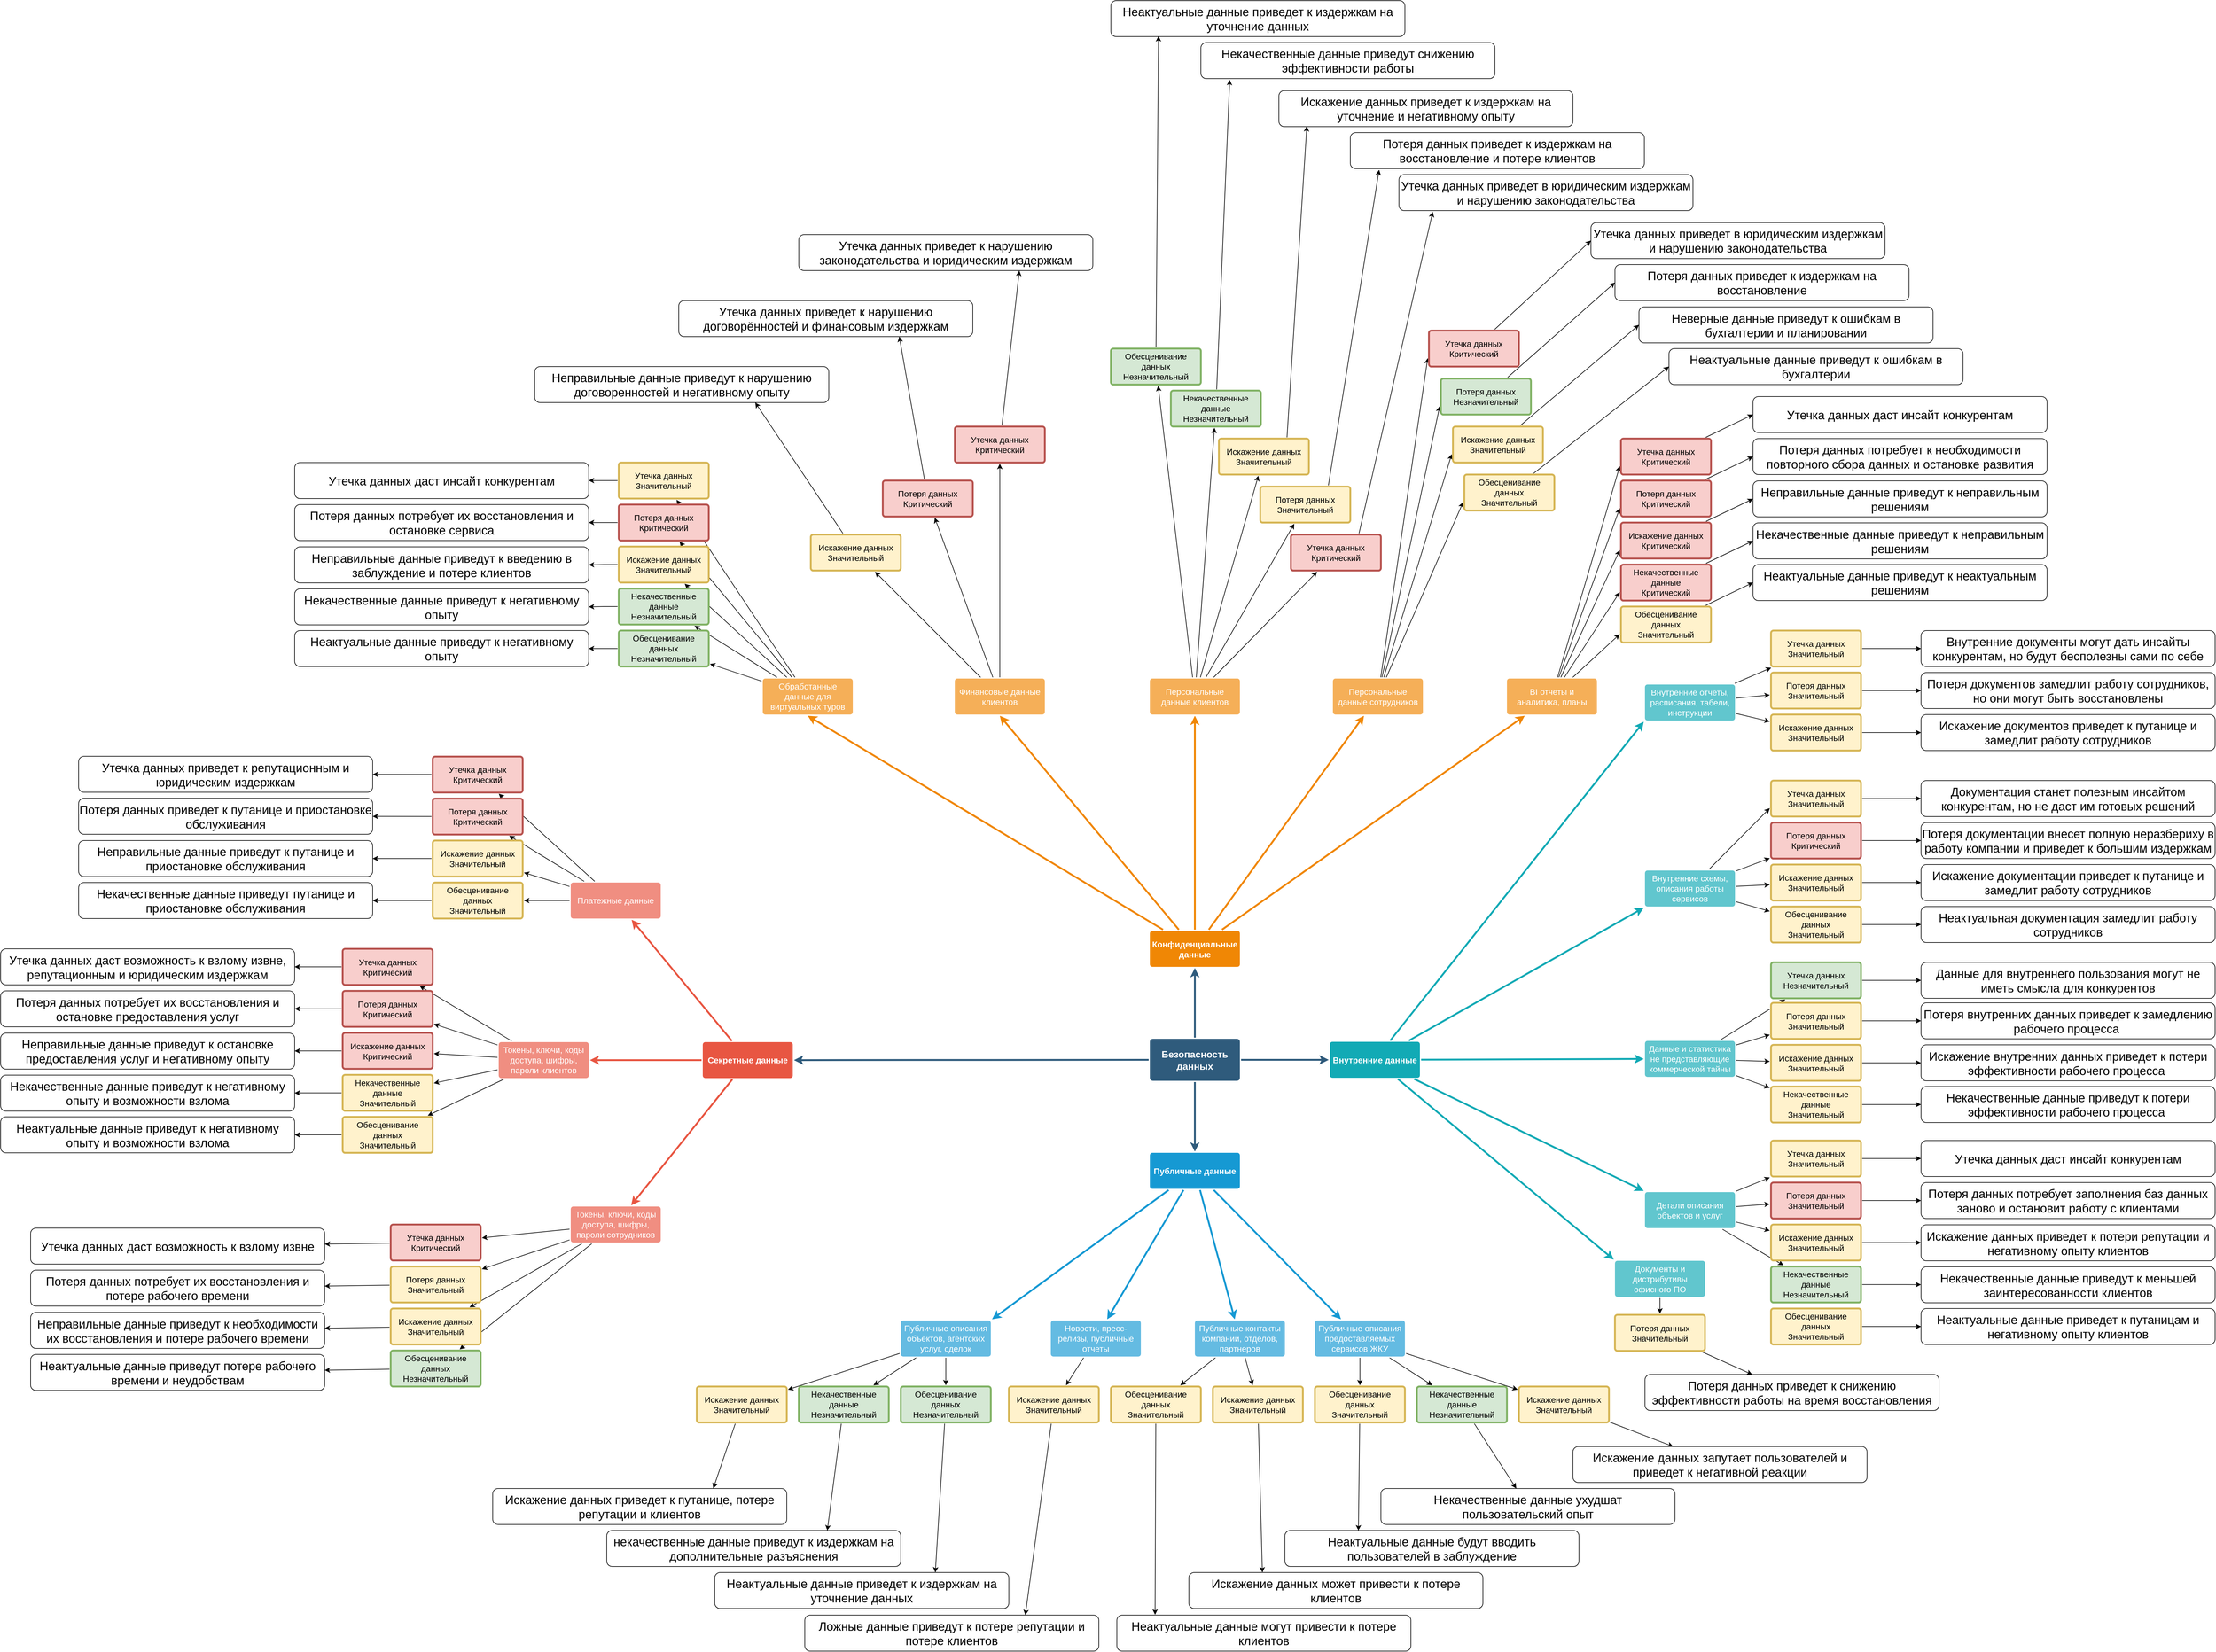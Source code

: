 <mxfile version="26.2.14">
  <diagram id="6a731a19-8d31-9384-78a2-239565b7b9f0" name="Page-1">
    <mxGraphModel dx="4364" dy="2788" grid="1" gridSize="10" guides="1" tooltips="1" connect="1" arrows="1" fold="1" page="1" pageScale="1" pageWidth="1169" pageHeight="827" background="none" math="0" shadow="0">
      <root>
        <mxCell id="0" />
        <mxCell id="1" parent="0" />
        <mxCell id="1745" value="" style="edgeStyle=none;rounded=0;jumpStyle=none;html=1;shadow=0;labelBackgroundColor=none;startArrow=none;startFill=0;endArrow=classic;endFill=1;jettySize=auto;orthogonalLoop=1;strokeColor=#2F5B7C;strokeWidth=3;fontFamily=Helvetica;fontSize=16;fontColor=#23445D;spacing=5;" parent="1" source="1749" target="1764" edge="1">
          <mxGeometry relative="1" as="geometry" />
        </mxCell>
        <mxCell id="1746" value="" style="edgeStyle=none;rounded=0;jumpStyle=none;html=1;shadow=0;labelBackgroundColor=none;startArrow=none;startFill=0;endArrow=classic;endFill=1;jettySize=auto;orthogonalLoop=1;strokeColor=#2F5B7C;strokeWidth=3;fontFamily=Helvetica;fontSize=16;fontColor=#23445D;spacing=5;" parent="1" source="1749" target="1771" edge="1">
          <mxGeometry relative="1" as="geometry" />
        </mxCell>
        <mxCell id="1747" value="" style="edgeStyle=none;rounded=0;jumpStyle=none;html=1;shadow=0;labelBackgroundColor=none;startArrow=none;startFill=0;endArrow=classic;endFill=1;jettySize=auto;orthogonalLoop=1;strokeColor=#2F5B7C;strokeWidth=3;fontFamily=Helvetica;fontSize=16;fontColor=#23445D;spacing=5;" parent="1" source="1749" target="1760" edge="1">
          <mxGeometry relative="1" as="geometry" />
        </mxCell>
        <mxCell id="1748" value="" style="edgeStyle=none;rounded=0;jumpStyle=none;html=1;shadow=0;labelBackgroundColor=none;startArrow=none;startFill=0;endArrow=classic;endFill=1;jettySize=auto;orthogonalLoop=1;strokeColor=#2F5B7C;strokeWidth=3;fontFamily=Helvetica;fontSize=16;fontColor=#23445D;spacing=5;" parent="1" source="1749" target="1753" edge="1">
          <mxGeometry relative="1" as="geometry" />
        </mxCell>
        <mxCell id="1749" value="Безопасность данных" style="rounded=1;whiteSpace=wrap;html=1;shadow=0;labelBackgroundColor=none;strokeColor=none;strokeWidth=3;fillColor=#2F5B7C;fontFamily=Helvetica;fontSize=16;fontColor=#FFFFFF;align=center;fontStyle=1;spacing=5;arcSize=7;perimeterSpacing=2;" parent="1" vertex="1">
          <mxGeometry x="495" y="380.5" width="150" height="70" as="geometry" />
        </mxCell>
        <mxCell id="1750" value="" style="edgeStyle=none;rounded=1;jumpStyle=none;html=1;shadow=0;labelBackgroundColor=none;startArrow=none;startFill=0;jettySize=auto;orthogonalLoop=1;strokeColor=#E85642;strokeWidth=3;fontFamily=Helvetica;fontSize=14;fontColor=#FFFFFF;spacing=5;fontStyle=1;fillColor=#b0e3e6;" parent="1" source="1753" target="1756" edge="1">
          <mxGeometry relative="1" as="geometry" />
        </mxCell>
        <mxCell id="1751" value="" style="edgeStyle=none;rounded=1;jumpStyle=none;html=1;shadow=0;labelBackgroundColor=none;startArrow=none;startFill=0;jettySize=auto;orthogonalLoop=1;strokeColor=#E85642;strokeWidth=3;fontFamily=Helvetica;fontSize=14;fontColor=#FFFFFF;spacing=5;fontStyle=1;fillColor=#b0e3e6;" parent="1" source="1753" target="1755" edge="1">
          <mxGeometry relative="1" as="geometry" />
        </mxCell>
        <mxCell id="1752" value="" style="edgeStyle=none;rounded=1;jumpStyle=none;html=1;shadow=0;labelBackgroundColor=none;startArrow=none;startFill=0;jettySize=auto;orthogonalLoop=1;strokeColor=#E85642;strokeWidth=3;fontFamily=Helvetica;fontSize=14;fontColor=#FFFFFF;spacing=5;fontStyle=1;fillColor=#b0e3e6;" parent="1" source="1753" target="1754" edge="1">
          <mxGeometry relative="1" as="geometry" />
        </mxCell>
        <mxCell id="1753" value="Секретные данные" style="rounded=1;whiteSpace=wrap;html=1;shadow=0;labelBackgroundColor=none;strokeColor=none;strokeWidth=3;fillColor=#e85642;fontFamily=Helvetica;fontSize=14;fontColor=#FFFFFF;align=center;spacing=5;fontStyle=1;arcSize=7;perimeterSpacing=2;" parent="1" vertex="1">
          <mxGeometry x="-250" y="386" width="150" height="60" as="geometry" />
        </mxCell>
        <mxCell id="n6N-uMSX71TJe6v450SK-1878" style="rounded=0;orthogonalLoop=1;jettySize=auto;html=1;" edge="1" parent="1" source="1754" target="n6N-uMSX71TJe6v450SK-1876">
          <mxGeometry relative="1" as="geometry" />
        </mxCell>
        <mxCell id="n6N-uMSX71TJe6v450SK-1879" style="rounded=0;orthogonalLoop=1;jettySize=auto;html=1;" edge="1" parent="1" source="1754" target="n6N-uMSX71TJe6v450SK-1877">
          <mxGeometry relative="1" as="geometry" />
        </mxCell>
        <mxCell id="n6N-uMSX71TJe6v450SK-1880" style="rounded=0;orthogonalLoop=1;jettySize=auto;html=1;" edge="1" parent="1" source="1754" target="n6N-uMSX71TJe6v450SK-1873">
          <mxGeometry relative="1" as="geometry" />
        </mxCell>
        <mxCell id="n6N-uMSX71TJe6v450SK-1881" style="rounded=0;orthogonalLoop=1;jettySize=auto;html=1;" edge="1" parent="1" source="1754" target="n6N-uMSX71TJe6v450SK-1875">
          <mxGeometry relative="1" as="geometry" />
        </mxCell>
        <mxCell id="1754" value="Токены, ключи, коды доступа, шифры, пароли сотрудников" style="rounded=1;whiteSpace=wrap;html=1;shadow=0;labelBackgroundColor=none;strokeColor=none;strokeWidth=3;fillColor=#f08e81;fontFamily=Helvetica;fontSize=14;fontColor=#FFFFFF;align=center;spacing=5;fontStyle=0;arcSize=7;perimeterSpacing=2;" parent="1" vertex="1">
          <mxGeometry x="-470" y="660" width="150" height="60" as="geometry" />
        </mxCell>
        <mxCell id="n6N-uMSX71TJe6v450SK-1868" style="rounded=0;orthogonalLoop=1;jettySize=auto;html=1;" edge="1" parent="1" source="1755" target="n6N-uMSX71TJe6v450SK-1866">
          <mxGeometry relative="1" as="geometry" />
        </mxCell>
        <mxCell id="n6N-uMSX71TJe6v450SK-1869" style="rounded=0;orthogonalLoop=1;jettySize=auto;html=1;" edge="1" parent="1" source="1755" target="n6N-uMSX71TJe6v450SK-1867">
          <mxGeometry relative="1" as="geometry" />
        </mxCell>
        <mxCell id="n6N-uMSX71TJe6v450SK-1870" style="rounded=0;orthogonalLoop=1;jettySize=auto;html=1;" edge="1" parent="1" source="1755" target="n6N-uMSX71TJe6v450SK-1863">
          <mxGeometry relative="1" as="geometry" />
        </mxCell>
        <mxCell id="n6N-uMSX71TJe6v450SK-1871" style="rounded=0;orthogonalLoop=1;jettySize=auto;html=1;" edge="1" parent="1" source="1755" target="n6N-uMSX71TJe6v450SK-1864">
          <mxGeometry relative="1" as="geometry" />
        </mxCell>
        <mxCell id="n6N-uMSX71TJe6v450SK-1872" style="rounded=0;orthogonalLoop=1;jettySize=auto;html=1;" edge="1" parent="1" source="1755" target="n6N-uMSX71TJe6v450SK-1865">
          <mxGeometry relative="1" as="geometry" />
        </mxCell>
        <mxCell id="1755" value="Токены, ключи, коды доступа, шифры, пароли клиентов" style="rounded=1;whiteSpace=wrap;html=1;shadow=0;labelBackgroundColor=none;strokeColor=none;strokeWidth=3;fillColor=#f08e81;fontFamily=Helvetica;fontSize=14;fontColor=#FFFFFF;align=center;spacing=5;fontStyle=0;arcSize=7;perimeterSpacing=2;" parent="1" vertex="1">
          <mxGeometry x="-590" y="386" width="150" height="60" as="geometry" />
        </mxCell>
        <mxCell id="n6N-uMSX71TJe6v450SK-1859" style="rounded=0;orthogonalLoop=1;jettySize=auto;html=1;" edge="1" parent="1" source="1756" target="n6N-uMSX71TJe6v450SK-1856">
          <mxGeometry relative="1" as="geometry" />
        </mxCell>
        <mxCell id="n6N-uMSX71TJe6v450SK-1860" style="rounded=0;orthogonalLoop=1;jettySize=auto;html=1;" edge="1" parent="1" source="1756" target="n6N-uMSX71TJe6v450SK-1854">
          <mxGeometry relative="1" as="geometry" />
        </mxCell>
        <mxCell id="n6N-uMSX71TJe6v450SK-1861" style="rounded=0;orthogonalLoop=1;jettySize=auto;html=1;" edge="1" parent="1" source="1756" target="n6N-uMSX71TJe6v450SK-1858">
          <mxGeometry relative="1" as="geometry" />
        </mxCell>
        <mxCell id="n6N-uMSX71TJe6v450SK-1862" style="rounded=0;orthogonalLoop=1;jettySize=auto;html=1;" edge="1" parent="1" source="1756" target="n6N-uMSX71TJe6v450SK-1857">
          <mxGeometry relative="1" as="geometry" />
        </mxCell>
        <mxCell id="1756" value="Платежные данные" style="rounded=1;whiteSpace=wrap;html=1;shadow=0;labelBackgroundColor=none;strokeColor=none;strokeWidth=3;fillColor=#f08e81;fontFamily=Helvetica;fontSize=14;fontColor=#FFFFFF;align=center;spacing=5;fontStyle=0;arcSize=7;perimeterSpacing=2;" parent="1" vertex="1">
          <mxGeometry x="-470" y="120" width="150" height="60" as="geometry" />
        </mxCell>
        <mxCell id="1757" value="" style="edgeStyle=none;rounded=0;jumpStyle=none;html=1;shadow=0;labelBackgroundColor=none;startArrow=none;startFill=0;endArrow=classic;endFill=1;jettySize=auto;orthogonalLoop=1;strokeColor=#1699D3;strokeWidth=3;fontFamily=Helvetica;fontSize=14;fontColor=#FFFFFF;spacing=5;" parent="1" source="1760" target="1763" edge="1">
          <mxGeometry relative="1" as="geometry" />
        </mxCell>
        <mxCell id="1758" value="" style="edgeStyle=none;rounded=0;jumpStyle=none;html=1;shadow=0;labelBackgroundColor=none;startArrow=none;startFill=0;endArrow=classic;endFill=1;jettySize=auto;orthogonalLoop=1;strokeColor=#1699D3;strokeWidth=3;fontFamily=Helvetica;fontSize=14;fontColor=#FFFFFF;spacing=5;" parent="1" source="1760" target="1762" edge="1">
          <mxGeometry relative="1" as="geometry" />
        </mxCell>
        <mxCell id="1759" value="" style="edgeStyle=none;rounded=0;jumpStyle=none;html=1;shadow=0;labelBackgroundColor=none;startArrow=none;startFill=0;endArrow=classic;endFill=1;jettySize=auto;orthogonalLoop=1;strokeColor=#1699D3;strokeWidth=3;fontFamily=Helvetica;fontSize=14;fontColor=#FFFFFF;spacing=5;" parent="1" source="1760" target="1761" edge="1">
          <mxGeometry relative="1" as="geometry" />
        </mxCell>
        <mxCell id="1760" value="Публичные данные" style="rounded=1;whiteSpace=wrap;html=1;shadow=0;labelBackgroundColor=none;strokeColor=none;strokeWidth=3;fillColor=#1699d3;fontFamily=Helvetica;fontSize=14;fontColor=#FFFFFF;align=center;spacing=5;fontStyle=1;arcSize=7;perimeterSpacing=2;" parent="1" vertex="1">
          <mxGeometry x="495" y="570.5" width="150" height="60" as="geometry" />
        </mxCell>
        <mxCell id="n6N-uMSX71TJe6v450SK-1802" style="rounded=0;orthogonalLoop=1;jettySize=auto;html=1;" edge="1" parent="1" source="1761" target="n6N-uMSX71TJe6v450SK-1799">
          <mxGeometry relative="1" as="geometry" />
        </mxCell>
        <mxCell id="n6N-uMSX71TJe6v450SK-1803" style="rounded=0;orthogonalLoop=1;jettySize=auto;html=1;" edge="1" parent="1" source="1761" target="n6N-uMSX71TJe6v450SK-1800">
          <mxGeometry relative="1" as="geometry" />
        </mxCell>
        <mxCell id="n6N-uMSX71TJe6v450SK-1804" style="rounded=0;orthogonalLoop=1;jettySize=auto;html=1;" edge="1" parent="1" source="1761" target="n6N-uMSX71TJe6v450SK-1801">
          <mxGeometry relative="1" as="geometry" />
        </mxCell>
        <mxCell id="1761" value="Публичные описания предоставляемых сервисов ЖКУ" style="rounded=1;whiteSpace=wrap;html=1;shadow=0;labelBackgroundColor=none;strokeColor=none;strokeWidth=3;fillColor=#64bbe2;fontFamily=Helvetica;fontSize=14;fontColor=#FFFFFF;align=center;spacing=5;arcSize=7;perimeterSpacing=2;" parent="1" vertex="1">
          <mxGeometry x="770" y="850" width="150" height="60" as="geometry" />
        </mxCell>
        <mxCell id="n6N-uMSX71TJe6v450SK-1798" style="rounded=0;orthogonalLoop=1;jettySize=auto;html=1;" edge="1" parent="1" source="1762" target="n6N-uMSX71TJe6v450SK-1797">
          <mxGeometry relative="1" as="geometry" />
        </mxCell>
        <mxCell id="1762" value="Публичные контакты компании, отделов, партнеров" style="rounded=1;whiteSpace=wrap;html=1;shadow=0;labelBackgroundColor=none;strokeColor=none;strokeWidth=3;fillColor=#64bbe2;fontFamily=Helvetica;fontSize=14;fontColor=#FFFFFF;align=center;spacing=5;arcSize=7;perimeterSpacing=2;" parent="1" vertex="1">
          <mxGeometry x="570" y="850" width="150" height="60" as="geometry" />
        </mxCell>
        <mxCell id="n6N-uMSX71TJe6v450SK-1796" style="rounded=0;orthogonalLoop=1;jettySize=auto;html=1;" edge="1" parent="1" source="1763" target="n6N-uMSX71TJe6v450SK-1795">
          <mxGeometry relative="1" as="geometry" />
        </mxCell>
        <mxCell id="n6N-uMSX71TJe6v450SK-1826" style="rounded=0;orthogonalLoop=1;jettySize=auto;html=1;" edge="1" parent="1" source="1762" target="n6N-uMSX71TJe6v450SK-1825">
          <mxGeometry relative="1" as="geometry" />
        </mxCell>
        <mxCell id="1763" value="Новости, пресс-релизы, публичные отчеты" style="rounded=1;whiteSpace=wrap;html=1;shadow=0;labelBackgroundColor=none;strokeColor=none;strokeWidth=3;fillColor=#64bbe2;fontFamily=Helvetica;fontSize=14;fontColor=#FFFFFF;align=center;spacing=5;arcSize=7;perimeterSpacing=2;" parent="1" vertex="1">
          <mxGeometry x="330" y="850" width="150" height="60" as="geometry" />
        </mxCell>
        <mxCell id="1764" value="Конфиденциальные данные" style="rounded=1;whiteSpace=wrap;html=1;shadow=0;labelBackgroundColor=none;strokeColor=none;strokeWidth=3;fillColor=#F08705;fontFamily=Helvetica;fontSize=14;fontColor=#FFFFFF;align=center;spacing=5;fontStyle=1;arcSize=7;perimeterSpacing=2;" parent="1" vertex="1">
          <mxGeometry x="495" y="200.5" width="150" height="60" as="geometry" />
        </mxCell>
        <mxCell id="n6N-uMSX71TJe6v450SK-1919" style="rounded=0;orthogonalLoop=1;jettySize=auto;html=1;entryX=0;entryY=0.75;entryDx=0;entryDy=0;" edge="1" parent="1" source="1765" target="n6N-uMSX71TJe6v450SK-1822">
          <mxGeometry relative="1" as="geometry" />
        </mxCell>
        <mxCell id="n6N-uMSX71TJe6v450SK-1920" style="rounded=0;orthogonalLoop=1;jettySize=auto;html=1;entryX=0;entryY=0.75;entryDx=0;entryDy=0;" edge="1" parent="1" source="1765" target="n6N-uMSX71TJe6v450SK-1821">
          <mxGeometry relative="1" as="geometry" />
        </mxCell>
        <mxCell id="n6N-uMSX71TJe6v450SK-1921" style="rounded=0;orthogonalLoop=1;jettySize=auto;html=1;entryX=0;entryY=0.75;entryDx=0;entryDy=0;" edge="1" parent="1" source="1765" target="n6N-uMSX71TJe6v450SK-1820">
          <mxGeometry relative="1" as="geometry" />
        </mxCell>
        <mxCell id="n6N-uMSX71TJe6v450SK-1922" style="rounded=0;orthogonalLoop=1;jettySize=auto;html=1;entryX=0;entryY=0.75;entryDx=0;entryDy=0;" edge="1" parent="1" source="1765" target="n6N-uMSX71TJe6v450SK-1824">
          <mxGeometry relative="1" as="geometry" />
        </mxCell>
        <mxCell id="n6N-uMSX71TJe6v450SK-1923" style="rounded=0;orthogonalLoop=1;jettySize=auto;html=1;entryX=0;entryY=0.75;entryDx=0;entryDy=0;" edge="1" parent="1" source="1765" target="n6N-uMSX71TJe6v450SK-1823">
          <mxGeometry relative="1" as="geometry" />
        </mxCell>
        <mxCell id="1765" value="BI отчеты и аналитика, планы" style="rounded=1;whiteSpace=wrap;html=1;shadow=0;labelBackgroundColor=none;strokeColor=none;strokeWidth=3;fillColor=#f5af58;fontFamily=Helvetica;fontSize=14;fontColor=#FFFFFF;align=center;spacing=5;arcSize=7;perimeterSpacing=2;" parent="1" vertex="1">
          <mxGeometry x="1090" y="-220" width="150" height="60" as="geometry" />
        </mxCell>
        <mxCell id="1766" value="" style="edgeStyle=none;rounded=0;jumpStyle=none;html=1;shadow=0;labelBackgroundColor=none;startArrow=none;startFill=0;endArrow=classic;endFill=1;jettySize=auto;orthogonalLoop=1;strokeColor=#F08705;strokeWidth=3;fontFamily=Helvetica;fontSize=14;fontColor=#FFFFFF;spacing=5;" parent="1" source="1764" target="1765" edge="1">
          <mxGeometry relative="1" as="geometry" />
        </mxCell>
        <mxCell id="n6N-uMSX71TJe6v450SK-1915" style="rounded=0;orthogonalLoop=1;jettySize=auto;html=1;entryX=0;entryY=0.75;entryDx=0;entryDy=0;" edge="1" parent="1" source="1767" target="n6N-uMSX71TJe6v450SK-1892">
          <mxGeometry relative="1" as="geometry" />
        </mxCell>
        <mxCell id="n6N-uMSX71TJe6v450SK-1916" style="rounded=0;orthogonalLoop=1;jettySize=auto;html=1;entryX=0;entryY=0.75;entryDx=0;entryDy=0;" edge="1" parent="1" source="1767" target="n6N-uMSX71TJe6v450SK-1896">
          <mxGeometry relative="1" as="geometry" />
        </mxCell>
        <mxCell id="n6N-uMSX71TJe6v450SK-1917" style="rounded=0;orthogonalLoop=1;jettySize=auto;html=1;entryX=0;entryY=0.75;entryDx=0;entryDy=0;" edge="1" parent="1" source="1767" target="n6N-uMSX71TJe6v450SK-1895">
          <mxGeometry relative="1" as="geometry" />
        </mxCell>
        <mxCell id="n6N-uMSX71TJe6v450SK-1997" style="rounded=0;orthogonalLoop=1;jettySize=auto;html=1;entryX=0;entryY=0.75;entryDx=0;entryDy=0;" edge="1" parent="1" source="1767" target="n6N-uMSX71TJe6v450SK-1918">
          <mxGeometry relative="1" as="geometry" />
        </mxCell>
        <mxCell id="1767" value="Персональные данные сотрудников" style="rounded=1;whiteSpace=wrap;html=1;shadow=0;labelBackgroundColor=none;strokeColor=none;strokeWidth=3;fillColor=#f5af58;fontFamily=Helvetica;fontSize=14;fontColor=#FFFFFF;align=center;spacing=5;arcSize=7;perimeterSpacing=2;" parent="1" vertex="1">
          <mxGeometry x="800" y="-220" width="150" height="60" as="geometry" />
        </mxCell>
        <mxCell id="1768" value="" style="edgeStyle=none;rounded=0;jumpStyle=none;html=1;shadow=0;labelBackgroundColor=none;startArrow=none;startFill=0;endArrow=classic;endFill=1;jettySize=auto;orthogonalLoop=1;strokeColor=#F08705;strokeWidth=3;fontFamily=Helvetica;fontSize=14;fontColor=#FFFFFF;spacing=5;" parent="1" source="1764" target="1767" edge="1">
          <mxGeometry relative="1" as="geometry" />
        </mxCell>
        <mxCell id="n6N-uMSX71TJe6v450SK-1910" style="rounded=0;orthogonalLoop=1;jettySize=auto;html=1;" edge="1" parent="1" source="1769" target="n6N-uMSX71TJe6v450SK-1889">
          <mxGeometry relative="1" as="geometry" />
        </mxCell>
        <mxCell id="n6N-uMSX71TJe6v450SK-1911" style="rounded=0;orthogonalLoop=1;jettySize=auto;html=1;" edge="1" parent="1" source="1769" target="n6N-uMSX71TJe6v450SK-1888">
          <mxGeometry relative="1" as="geometry" />
        </mxCell>
        <mxCell id="n6N-uMSX71TJe6v450SK-1912" style="rounded=0;orthogonalLoop=1;jettySize=auto;html=1;" edge="1" parent="1" source="1769" target="n6N-uMSX71TJe6v450SK-1887">
          <mxGeometry relative="1" as="geometry" />
        </mxCell>
        <mxCell id="n6N-uMSX71TJe6v450SK-1913" style="rounded=0;orthogonalLoop=1;jettySize=auto;html=1;" edge="1" parent="1" source="1769" target="n6N-uMSX71TJe6v450SK-1891">
          <mxGeometry relative="1" as="geometry" />
        </mxCell>
        <mxCell id="n6N-uMSX71TJe6v450SK-1914" style="rounded=0;orthogonalLoop=1;jettySize=auto;html=1;" edge="1" parent="1" source="1769" target="n6N-uMSX71TJe6v450SK-1890">
          <mxGeometry relative="1" as="geometry" />
        </mxCell>
        <mxCell id="1769" value="Персональные данные клиентов" style="rounded=1;whiteSpace=wrap;html=1;shadow=0;labelBackgroundColor=none;strokeColor=none;strokeWidth=3;fillColor=#f5af58;fontFamily=Helvetica;fontSize=14;fontColor=#FFFFFF;align=center;spacing=5;arcSize=7;perimeterSpacing=2;" parent="1" vertex="1">
          <mxGeometry x="495" y="-220" width="150" height="60" as="geometry" />
        </mxCell>
        <mxCell id="1770" value="" style="edgeStyle=none;rounded=0;jumpStyle=none;html=1;shadow=0;labelBackgroundColor=none;startArrow=none;startFill=0;endArrow=classic;endFill=1;jettySize=auto;orthogonalLoop=1;strokeColor=#F08705;strokeWidth=3;fontFamily=Helvetica;fontSize=14;fontColor=#FFFFFF;spacing=5;" parent="1" source="1764" target="1769" edge="1">
          <mxGeometry relative="1" as="geometry" />
        </mxCell>
        <mxCell id="1771" value="Внутренние данные" style="rounded=1;whiteSpace=wrap;html=1;shadow=0;labelBackgroundColor=none;strokeColor=none;strokeWidth=3;fillColor=#12aab5;fontFamily=Helvetica;fontSize=14;fontColor=#FFFFFF;align=center;spacing=5;fontStyle=1;arcSize=7;perimeterSpacing=2;" parent="1" vertex="1">
          <mxGeometry x="795" y="385.5" width="150" height="60" as="geometry" />
        </mxCell>
        <mxCell id="n6N-uMSX71TJe6v450SK-1811" style="rounded=0;orthogonalLoop=1;jettySize=auto;html=1;" edge="1" parent="1" source="1772" target="n6N-uMSX71TJe6v450SK-1809">
          <mxGeometry relative="1" as="geometry" />
        </mxCell>
        <mxCell id="1772" value="Документы и дистрибутивы офисного ПО" style="rounded=1;whiteSpace=wrap;html=1;shadow=0;labelBackgroundColor=none;strokeColor=none;strokeWidth=3;fillColor=#61c6ce;fontFamily=Helvetica;fontSize=14;fontColor=#FFFFFF;align=center;spacing=5;fontStyle=0;arcSize=7;perimeterSpacing=2;" parent="1" vertex="1">
          <mxGeometry x="1270" y="750.5" width="150" height="60" as="geometry" />
        </mxCell>
        <mxCell id="1773" value="" style="edgeStyle=none;rounded=1;jumpStyle=none;html=1;shadow=0;labelBackgroundColor=none;startArrow=none;startFill=0;jettySize=auto;orthogonalLoop=1;strokeColor=#12AAB5;strokeWidth=3;fontFamily=Helvetica;fontSize=14;fontColor=#FFFFFF;spacing=5;fontStyle=1;fillColor=#b0e3e6;entryX=0;entryY=0;entryDx=0;entryDy=0;" parent="1" source="1771" target="1772" edge="1">
          <mxGeometry relative="1" as="geometry" />
        </mxCell>
        <mxCell id="n6N-uMSX71TJe6v450SK-1816" style="rounded=0;orthogonalLoop=1;jettySize=auto;html=1;" edge="1" parent="1" source="1774" target="n6N-uMSX71TJe6v450SK-1815">
          <mxGeometry relative="1" as="geometry" />
        </mxCell>
        <mxCell id="n6N-uMSX71TJe6v450SK-1817" style="rounded=0;orthogonalLoop=1;jettySize=auto;html=1;" edge="1" parent="1" source="1774" target="n6N-uMSX71TJe6v450SK-1812">
          <mxGeometry relative="1" as="geometry" />
        </mxCell>
        <mxCell id="n6N-uMSX71TJe6v450SK-1818" style="rounded=0;orthogonalLoop=1;jettySize=auto;html=1;" edge="1" parent="1" source="1774" target="n6N-uMSX71TJe6v450SK-1814">
          <mxGeometry relative="1" as="geometry" />
        </mxCell>
        <mxCell id="n6N-uMSX71TJe6v450SK-1819" style="rounded=0;orthogonalLoop=1;jettySize=auto;html=1;" edge="1" parent="1" source="1774" target="n6N-uMSX71TJe6v450SK-1813">
          <mxGeometry relative="1" as="geometry" />
        </mxCell>
        <mxCell id="1774" value="Детали описания объектов и услуг" style="rounded=1;whiteSpace=wrap;html=1;shadow=0;labelBackgroundColor=none;strokeColor=none;strokeWidth=3;fillColor=#61c6ce;fontFamily=Helvetica;fontSize=14;fontColor=#FFFFFF;align=center;spacing=5;fontStyle=0;arcSize=7;perimeterSpacing=2;" parent="1" vertex="1">
          <mxGeometry x="1320" y="636" width="150" height="60" as="geometry" />
        </mxCell>
        <mxCell id="1775" value="" style="edgeStyle=none;rounded=1;jumpStyle=none;html=1;shadow=0;labelBackgroundColor=none;startArrow=none;startFill=0;jettySize=auto;orthogonalLoop=1;strokeColor=#12AAB5;strokeWidth=3;fontFamily=Helvetica;fontSize=14;fontColor=#FFFFFF;spacing=5;fontStyle=1;fillColor=#b0e3e6;entryX=0;entryY=0;entryDx=0;entryDy=0;" parent="1" source="1771" target="1774" edge="1">
          <mxGeometry relative="1" as="geometry" />
        </mxCell>
        <mxCell id="n6N-uMSX71TJe6v450SK-1842" style="rounded=0;orthogonalLoop=1;jettySize=auto;html=1;" edge="1" parent="1" source="1776" target="n6N-uMSX71TJe6v450SK-1839">
          <mxGeometry relative="1" as="geometry" />
        </mxCell>
        <mxCell id="n6N-uMSX71TJe6v450SK-1843" style="rounded=0;orthogonalLoop=1;jettySize=auto;html=1;" edge="1" parent="1" source="1776" target="n6N-uMSX71TJe6v450SK-1837">
          <mxGeometry relative="1" as="geometry" />
        </mxCell>
        <mxCell id="n6N-uMSX71TJe6v450SK-1844" style="rounded=0;orthogonalLoop=1;jettySize=auto;html=1;" edge="1" parent="1" source="1776" target="n6N-uMSX71TJe6v450SK-1841">
          <mxGeometry relative="1" as="geometry" />
        </mxCell>
        <mxCell id="n6N-uMSX71TJe6v450SK-1845" style="rounded=0;orthogonalLoop=1;jettySize=auto;html=1;entryX=0;entryY=0.75;entryDx=0;entryDy=0;" edge="1" parent="1" source="1776" target="n6N-uMSX71TJe6v450SK-1840">
          <mxGeometry relative="1" as="geometry" />
        </mxCell>
        <mxCell id="1776" value="Внутренние схемы, описания работы сервисов" style="rounded=1;whiteSpace=wrap;html=1;shadow=0;labelBackgroundColor=none;strokeColor=none;strokeWidth=3;fillColor=#61c6ce;fontFamily=Helvetica;fontSize=14;fontColor=#FFFFFF;align=center;spacing=5;fontStyle=0;arcSize=7;perimeterSpacing=2;" parent="1" vertex="1">
          <mxGeometry x="1320" y="100" width="150" height="60" as="geometry" />
        </mxCell>
        <mxCell id="1777" value="" style="edgeStyle=none;rounded=1;jumpStyle=none;html=1;shadow=0;labelBackgroundColor=none;startArrow=none;startFill=0;jettySize=auto;orthogonalLoop=1;strokeColor=#12AAB5;strokeWidth=3;fontFamily=Helvetica;fontSize=14;fontColor=#FFFFFF;spacing=5;fontStyle=1;fillColor=#b0e3e6;entryX=0;entryY=1;entryDx=0;entryDy=0;" parent="1" source="1771" target="1776" edge="1">
          <mxGeometry relative="1" as="geometry" />
        </mxCell>
        <mxCell id="n6N-uMSX71TJe6v450SK-1851" style="rounded=0;orthogonalLoop=1;jettySize=auto;html=1;" edge="1" parent="1" source="1778" target="n6N-uMSX71TJe6v450SK-1846">
          <mxGeometry relative="1" as="geometry" />
        </mxCell>
        <mxCell id="n6N-uMSX71TJe6v450SK-1852" style="rounded=0;orthogonalLoop=1;jettySize=auto;html=1;" edge="1" parent="1" source="1778" target="n6N-uMSX71TJe6v450SK-1850">
          <mxGeometry relative="1" as="geometry" />
        </mxCell>
        <mxCell id="n6N-uMSX71TJe6v450SK-1853" style="rounded=0;orthogonalLoop=1;jettySize=auto;html=1;" edge="1" parent="1" source="1778" target="n6N-uMSX71TJe6v450SK-1849">
          <mxGeometry relative="1" as="geometry" />
        </mxCell>
        <mxCell id="1778" value="Внутренние отчеты, расписания, табели, инструкции" style="rounded=1;whiteSpace=wrap;html=1;shadow=0;labelBackgroundColor=none;strokeColor=none;strokeWidth=3;fillColor=#61c6ce;fontFamily=Helvetica;fontSize=14;fontColor=#FFFFFF;align=center;spacing=5;fontStyle=0;arcSize=7;perimeterSpacing=2;" parent="1" vertex="1">
          <mxGeometry x="1320" y="-210" width="150" height="60" as="geometry" />
        </mxCell>
        <mxCell id="1779" value="" style="edgeStyle=none;rounded=1;jumpStyle=none;html=1;shadow=0;labelBackgroundColor=none;startArrow=none;startFill=0;jettySize=auto;orthogonalLoop=1;strokeColor=#12AAB5;strokeWidth=3;fontFamily=Helvetica;fontSize=14;fontColor=#FFFFFF;spacing=5;fontStyle=1;fillColor=#b0e3e6;entryX=0;entryY=1;entryDx=0;entryDy=0;" parent="1" source="1771" target="1778" edge="1">
          <mxGeometry relative="1" as="geometry" />
        </mxCell>
        <mxCell id="n6N-uMSX71TJe6v450SK-1781" value="" style="edgeStyle=none;rounded=0;jumpStyle=none;html=1;shadow=0;labelBackgroundColor=none;startArrow=none;startFill=0;endArrow=classic;endFill=1;jettySize=auto;orthogonalLoop=1;strokeColor=#1699D3;strokeWidth=3;fontFamily=Helvetica;fontSize=14;fontColor=#FFFFFF;spacing=5;entryX=1;entryY=0;entryDx=0;entryDy=0;" edge="1" parent="1" source="1760" target="n6N-uMSX71TJe6v450SK-1782">
          <mxGeometry relative="1" as="geometry">
            <mxPoint x="411" y="600" as="sourcePoint" />
            <mxPoint x="430" y="601" as="targetPoint" />
          </mxGeometry>
        </mxCell>
        <mxCell id="n6N-uMSX71TJe6v450SK-1790" style="rounded=0;orthogonalLoop=1;jettySize=auto;html=1;strokeColor=default;" edge="1" parent="1" source="n6N-uMSX71TJe6v450SK-1782" target="n6N-uMSX71TJe6v450SK-1789">
          <mxGeometry relative="1" as="geometry" />
        </mxCell>
        <mxCell id="n6N-uMSX71TJe6v450SK-1792" style="rounded=0;orthogonalLoop=1;jettySize=auto;html=1;" edge="1" parent="1" source="n6N-uMSX71TJe6v450SK-1782" target="n6N-uMSX71TJe6v450SK-1791">
          <mxGeometry relative="1" as="geometry" />
        </mxCell>
        <mxCell id="n6N-uMSX71TJe6v450SK-1794" style="rounded=0;orthogonalLoop=1;jettySize=auto;html=1;" edge="1" parent="1" source="n6N-uMSX71TJe6v450SK-1782" target="n6N-uMSX71TJe6v450SK-1793">
          <mxGeometry relative="1" as="geometry" />
        </mxCell>
        <mxCell id="n6N-uMSX71TJe6v450SK-1782" value="Публичные описания объектов, агентских услуг, сделок" style="rounded=1;whiteSpace=wrap;html=1;shadow=0;labelBackgroundColor=none;strokeColor=none;strokeWidth=3;fillColor=#64bbe2;fontFamily=Helvetica;fontSize=14;fontColor=#FFFFFF;align=center;spacing=5;arcSize=7;perimeterSpacing=2;" vertex="1" parent="1">
          <mxGeometry x="80" y="850" width="150" height="60" as="geometry" />
        </mxCell>
        <mxCell id="n6N-uMSX71TJe6v450SK-1833" style="rounded=0;orthogonalLoop=1;jettySize=auto;html=1;" edge="1" parent="1" source="n6N-uMSX71TJe6v450SK-1783" target="n6N-uMSX71TJe6v450SK-1829">
          <mxGeometry relative="1" as="geometry" />
        </mxCell>
        <mxCell id="n6N-uMSX71TJe6v450SK-1834" style="rounded=0;orthogonalLoop=1;jettySize=auto;html=1;" edge="1" parent="1" source="n6N-uMSX71TJe6v450SK-1783" target="n6N-uMSX71TJe6v450SK-1828">
          <mxGeometry relative="1" as="geometry" />
        </mxCell>
        <mxCell id="n6N-uMSX71TJe6v450SK-1835" style="rounded=0;orthogonalLoop=1;jettySize=auto;html=1;" edge="1" parent="1" source="n6N-uMSX71TJe6v450SK-1783" target="n6N-uMSX71TJe6v450SK-1832">
          <mxGeometry relative="1" as="geometry" />
        </mxCell>
        <mxCell id="n6N-uMSX71TJe6v450SK-1836" style="rounded=0;orthogonalLoop=1;jettySize=auto;html=1;" edge="1" parent="1" source="n6N-uMSX71TJe6v450SK-1783" target="n6N-uMSX71TJe6v450SK-1831">
          <mxGeometry relative="1" as="geometry" />
        </mxCell>
        <mxCell id="n6N-uMSX71TJe6v450SK-1783" value="Данные и статистика не представляющие коммерческой тайны" style="rounded=1;whiteSpace=wrap;html=1;shadow=0;labelBackgroundColor=none;strokeColor=none;strokeWidth=3;fillColor=#61c6ce;fontFamily=Helvetica;fontSize=14;fontColor=#FFFFFF;align=center;spacing=5;fontStyle=0;arcSize=7;perimeterSpacing=2;" vertex="1" parent="1">
          <mxGeometry x="1320" y="384" width="150" height="60" as="geometry" />
        </mxCell>
        <mxCell id="n6N-uMSX71TJe6v450SK-1784" value="" style="edgeStyle=none;rounded=1;jumpStyle=none;html=1;shadow=0;labelBackgroundColor=none;startArrow=none;startFill=0;jettySize=auto;orthogonalLoop=1;strokeColor=#12AAB5;strokeWidth=3;fontFamily=Helvetica;fontSize=14;fontColor=#FFFFFF;spacing=5;fontStyle=1;fillColor=#b0e3e6;entryX=0;entryY=0.5;entryDx=0;entryDy=0;" edge="1" parent="1" source="1771" target="n6N-uMSX71TJe6v450SK-1783">
          <mxGeometry relative="1" as="geometry">
            <mxPoint x="957" y="394" as="sourcePoint" />
            <mxPoint x="1013" y="362" as="targetPoint" />
          </mxGeometry>
        </mxCell>
        <mxCell id="n6N-uMSX71TJe6v450SK-1907" style="rounded=0;orthogonalLoop=1;jettySize=auto;html=1;" edge="1" parent="1" source="n6N-uMSX71TJe6v450SK-1785" target="n6N-uMSX71TJe6v450SK-1882">
          <mxGeometry relative="1" as="geometry" />
        </mxCell>
        <mxCell id="n6N-uMSX71TJe6v450SK-1908" style="rounded=0;orthogonalLoop=1;jettySize=auto;html=1;" edge="1" parent="1" source="n6N-uMSX71TJe6v450SK-1785" target="n6N-uMSX71TJe6v450SK-1886">
          <mxGeometry relative="1" as="geometry" />
        </mxCell>
        <mxCell id="n6N-uMSX71TJe6v450SK-1909" style="rounded=0;orthogonalLoop=1;jettySize=auto;html=1;" edge="1" parent="1" source="n6N-uMSX71TJe6v450SK-1785" target="n6N-uMSX71TJe6v450SK-1885">
          <mxGeometry relative="1" as="geometry" />
        </mxCell>
        <mxCell id="n6N-uMSX71TJe6v450SK-1785" value="Финансовые данные клиентов" style="rounded=1;whiteSpace=wrap;html=1;shadow=0;labelBackgroundColor=none;strokeColor=none;strokeWidth=3;fillColor=#f5af58;fontFamily=Helvetica;fontSize=14;fontColor=#FFFFFF;align=center;spacing=5;arcSize=7;perimeterSpacing=2;" vertex="1" parent="1">
          <mxGeometry x="170" y="-220" width="150" height="60" as="geometry" />
        </mxCell>
        <mxCell id="n6N-uMSX71TJe6v450SK-1786" value="" style="edgeStyle=none;rounded=0;jumpStyle=none;html=1;shadow=0;labelBackgroundColor=none;startArrow=none;startFill=0;endArrow=classic;endFill=1;jettySize=auto;orthogonalLoop=1;strokeColor=#F08705;strokeWidth=3;fontFamily=Helvetica;fontSize=14;fontColor=#FFFFFF;spacing=5;entryX=0.5;entryY=1;entryDx=0;entryDy=0;" edge="1" parent="1" source="1764" target="n6N-uMSX71TJe6v450SK-1785">
          <mxGeometry relative="1" as="geometry">
            <mxPoint x="580" y="209" as="sourcePoint" />
            <mxPoint x="580" y="72" as="targetPoint" />
          </mxGeometry>
        </mxCell>
        <mxCell id="n6N-uMSX71TJe6v450SK-1902" style="rounded=0;orthogonalLoop=1;jettySize=auto;html=1;" edge="1" parent="1" source="n6N-uMSX71TJe6v450SK-1787" target="n6N-uMSX71TJe6v450SK-1899">
          <mxGeometry relative="1" as="geometry" />
        </mxCell>
        <mxCell id="n6N-uMSX71TJe6v450SK-1903" style="rounded=0;orthogonalLoop=1;jettySize=auto;html=1;" edge="1" parent="1" source="n6N-uMSX71TJe6v450SK-1787" target="n6N-uMSX71TJe6v450SK-1898">
          <mxGeometry relative="1" as="geometry" />
        </mxCell>
        <mxCell id="n6N-uMSX71TJe6v450SK-1904" style="rounded=0;orthogonalLoop=1;jettySize=auto;html=1;" edge="1" parent="1" source="n6N-uMSX71TJe6v450SK-1787" target="n6N-uMSX71TJe6v450SK-1897">
          <mxGeometry relative="1" as="geometry" />
        </mxCell>
        <mxCell id="n6N-uMSX71TJe6v450SK-1905" style="rounded=0;orthogonalLoop=1;jettySize=auto;html=1;" edge="1" parent="1" source="n6N-uMSX71TJe6v450SK-1787" target="n6N-uMSX71TJe6v450SK-1901">
          <mxGeometry relative="1" as="geometry" />
        </mxCell>
        <mxCell id="n6N-uMSX71TJe6v450SK-1906" style="rounded=0;orthogonalLoop=1;jettySize=auto;html=1;" edge="1" parent="1" source="n6N-uMSX71TJe6v450SK-1787" target="n6N-uMSX71TJe6v450SK-1900">
          <mxGeometry relative="1" as="geometry" />
        </mxCell>
        <mxCell id="n6N-uMSX71TJe6v450SK-1787" value="Обработанные данные для виртуальных туров" style="rounded=1;whiteSpace=wrap;html=1;shadow=0;labelBackgroundColor=none;strokeColor=none;strokeWidth=3;fillColor=#f5af58;fontFamily=Helvetica;fontSize=14;fontColor=#FFFFFF;align=center;spacing=5;arcSize=7;perimeterSpacing=2;" vertex="1" parent="1">
          <mxGeometry x="-150" y="-220" width="150" height="60" as="geometry" />
        </mxCell>
        <mxCell id="n6N-uMSX71TJe6v450SK-1788" value="" style="edgeStyle=none;rounded=0;jumpStyle=none;html=1;shadow=0;labelBackgroundColor=none;startArrow=none;startFill=0;endArrow=classic;endFill=1;jettySize=auto;orthogonalLoop=1;strokeColor=#F08705;strokeWidth=3;fontFamily=Helvetica;fontSize=14;fontColor=#FFFFFF;spacing=5;entryX=0.5;entryY=1;entryDx=0;entryDy=0;" edge="1" parent="1" source="1764" target="n6N-uMSX71TJe6v450SK-1787">
          <mxGeometry relative="1" as="geometry">
            <mxPoint x="547" y="209" as="sourcePoint" />
            <mxPoint x="405" y="72" as="targetPoint" />
          </mxGeometry>
        </mxCell>
        <mxCell id="n6N-uMSX71TJe6v450SK-1991" style="rounded=0;orthogonalLoop=1;jettySize=auto;html=1;entryX=0.75;entryY=0;entryDx=0;entryDy=0;" edge="1" parent="1" source="n6N-uMSX71TJe6v450SK-1789" target="n6N-uMSX71TJe6v450SK-1986">
          <mxGeometry relative="1" as="geometry" />
        </mxCell>
        <mxCell id="n6N-uMSX71TJe6v450SK-1789" value="Искажение данных&lt;div&gt;Значительный&lt;/div&gt;" style="rounded=1;whiteSpace=wrap;html=1;shadow=0;labelBackgroundColor=none;strokeColor=#d6b656;strokeWidth=3;fillColor=#fff2cc;fontFamily=Helvetica;fontSize=14;align=center;spacing=5;arcSize=7;perimeterSpacing=2;" vertex="1" parent="1">
          <mxGeometry x="-260" y="960" width="150" height="60" as="geometry" />
        </mxCell>
        <mxCell id="n6N-uMSX71TJe6v450SK-1791" value="Некачественные данные&lt;div&gt;Незначительный&lt;/div&gt;" style="rounded=1;whiteSpace=wrap;html=1;shadow=0;labelBackgroundColor=none;strokeColor=#82b366;strokeWidth=3;fillColor=#d5e8d4;fontFamily=Helvetica;fontSize=14;align=center;spacing=5;arcSize=7;perimeterSpacing=2;" vertex="1" parent="1">
          <mxGeometry x="-90" y="960" width="150" height="60" as="geometry" />
        </mxCell>
        <mxCell id="n6N-uMSX71TJe6v450SK-1793" value="Обесценивание данных&lt;div&gt;Незначительный&lt;/div&gt;" style="rounded=1;whiteSpace=wrap;html=1;shadow=0;labelBackgroundColor=none;strokeColor=#82b366;strokeWidth=3;fillColor=#d5e8d4;fontFamily=Helvetica;fontSize=14;align=center;spacing=5;arcSize=7;perimeterSpacing=2;" vertex="1" parent="1">
          <mxGeometry x="80" y="960" width="150" height="60" as="geometry" />
        </mxCell>
        <mxCell id="n6N-uMSX71TJe6v450SK-1795" value="Искажение данных&lt;div&gt;Значительный&lt;/div&gt;" style="rounded=1;whiteSpace=wrap;html=1;shadow=0;labelBackgroundColor=none;strokeColor=#d6b656;strokeWidth=3;fillColor=#fff2cc;fontFamily=Helvetica;fontSize=14;align=center;spacing=5;arcSize=7;perimeterSpacing=2;" vertex="1" parent="1">
          <mxGeometry x="260" y="960" width="150" height="60" as="geometry" />
        </mxCell>
        <mxCell id="n6N-uMSX71TJe6v450SK-1981" style="rounded=0;orthogonalLoop=1;jettySize=auto;html=1;entryX=0.25;entryY=0;entryDx=0;entryDy=0;" edge="1" parent="1" source="n6N-uMSX71TJe6v450SK-1797" target="n6N-uMSX71TJe6v450SK-1958">
          <mxGeometry relative="1" as="geometry">
            <mxPoint x="675" y="1280" as="targetPoint" />
          </mxGeometry>
        </mxCell>
        <mxCell id="n6N-uMSX71TJe6v450SK-1797" value="Искажение данных&lt;div&gt;Значительный&lt;/div&gt;" style="rounded=1;whiteSpace=wrap;html=1;shadow=0;labelBackgroundColor=none;strokeColor=#d6b656;strokeWidth=3;fillColor=#fff2cc;fontFamily=Helvetica;fontSize=14;align=center;spacing=5;arcSize=7;perimeterSpacing=2;" vertex="1" parent="1">
          <mxGeometry x="600" y="960" width="150" height="60" as="geometry" />
        </mxCell>
        <mxCell id="n6N-uMSX71TJe6v450SK-1978" style="rounded=0;orthogonalLoop=1;jettySize=auto;html=1;" edge="1" parent="1" source="n6N-uMSX71TJe6v450SK-1799" target="n6N-uMSX71TJe6v450SK-1956">
          <mxGeometry relative="1" as="geometry" />
        </mxCell>
        <mxCell id="n6N-uMSX71TJe6v450SK-1799" value="Искажение данных&lt;div&gt;Значительный&lt;/div&gt;" style="rounded=1;whiteSpace=wrap;html=1;shadow=0;labelBackgroundColor=none;strokeColor=#d6b656;strokeWidth=3;fillColor=#fff2cc;fontFamily=Helvetica;fontSize=14;align=center;spacing=5;arcSize=7;perimeterSpacing=2;" vertex="1" parent="1">
          <mxGeometry x="1110" y="960" width="150" height="60" as="geometry" />
        </mxCell>
        <mxCell id="n6N-uMSX71TJe6v450SK-1979" style="rounded=0;orthogonalLoop=1;jettySize=auto;html=1;" edge="1" parent="1" source="n6N-uMSX71TJe6v450SK-1800" target="n6N-uMSX71TJe6v450SK-1960">
          <mxGeometry relative="1" as="geometry" />
        </mxCell>
        <mxCell id="n6N-uMSX71TJe6v450SK-1800" value="Некачественные данные&lt;div&gt;Незначительный&lt;/div&gt;" style="rounded=1;whiteSpace=wrap;html=1;shadow=0;labelBackgroundColor=none;strokeColor=#82b366;strokeWidth=3;fillColor=#d5e8d4;fontFamily=Helvetica;fontSize=14;align=center;spacing=5;arcSize=7;perimeterSpacing=2;" vertex="1" parent="1">
          <mxGeometry x="940" y="960" width="150" height="60" as="geometry" />
        </mxCell>
        <mxCell id="n6N-uMSX71TJe6v450SK-1980" style="rounded=0;orthogonalLoop=1;jettySize=auto;html=1;entryX=0.25;entryY=0;entryDx=0;entryDy=0;" edge="1" parent="1" source="n6N-uMSX71TJe6v450SK-1801" target="n6N-uMSX71TJe6v450SK-1959">
          <mxGeometry relative="1" as="geometry">
            <mxPoint x="740" y="1120" as="targetPoint" />
          </mxGeometry>
        </mxCell>
        <mxCell id="n6N-uMSX71TJe6v450SK-1801" value="Обесценивание данных&lt;div&gt;Значительный&lt;/div&gt;" style="rounded=1;whiteSpace=wrap;html=1;shadow=0;labelBackgroundColor=none;strokeColor=#d6b656;strokeWidth=3;fillColor=#fff2cc;fontFamily=Helvetica;fontSize=14;align=center;spacing=5;arcSize=7;perimeterSpacing=2;" vertex="1" parent="1">
          <mxGeometry x="770" y="960" width="150" height="60" as="geometry" />
        </mxCell>
        <mxCell id="n6N-uMSX71TJe6v450SK-1961" style="rounded=0;orthogonalLoop=1;jettySize=auto;html=1;" edge="1" parent="1" source="n6N-uMSX71TJe6v450SK-1809" target="n6N-uMSX71TJe6v450SK-1955">
          <mxGeometry relative="1" as="geometry" />
        </mxCell>
        <mxCell id="n6N-uMSX71TJe6v450SK-1809" value="Потеря данных&lt;div&gt;Значительный&lt;/div&gt;" style="rounded=1;whiteSpace=wrap;html=1;shadow=0;labelBackgroundColor=none;strokeColor=#d6b656;strokeWidth=3;fillColor=#fff2cc;fontFamily=Helvetica;fontSize=14;align=center;spacing=5;arcSize=7;perimeterSpacing=2;" vertex="1" parent="1">
          <mxGeometry x="1270" y="840.5" width="150" height="60" as="geometry" />
        </mxCell>
        <mxCell id="n6N-uMSX71TJe6v450SK-1964" style="rounded=0;orthogonalLoop=1;jettySize=auto;html=1;" edge="1" parent="1" source="n6N-uMSX71TJe6v450SK-1812" target="n6N-uMSX71TJe6v450SK-1947">
          <mxGeometry relative="1" as="geometry" />
        </mxCell>
        <mxCell id="n6N-uMSX71TJe6v450SK-1812" value="Искажение данных&lt;div&gt;Значительный&lt;/div&gt;" style="rounded=1;whiteSpace=wrap;html=1;shadow=0;labelBackgroundColor=none;strokeColor=#d6b656;strokeWidth=3;fillColor=#fff2cc;fontFamily=Helvetica;fontSize=14;align=center;spacing=5;arcSize=7;perimeterSpacing=2;" vertex="1" parent="1">
          <mxGeometry x="1530" y="690" width="150" height="60" as="geometry" />
        </mxCell>
        <mxCell id="n6N-uMSX71TJe6v450SK-1966" style="rounded=0;orthogonalLoop=1;jettySize=auto;html=1;" edge="1" parent="1" source="n6N-uMSX71TJe6v450SK-1813" target="n6N-uMSX71TJe6v450SK-1945">
          <mxGeometry relative="1" as="geometry" />
        </mxCell>
        <mxCell id="n6N-uMSX71TJe6v450SK-1813" value="Утечка данных&lt;div&gt;Значительный&lt;/div&gt;" style="rounded=1;whiteSpace=wrap;html=1;shadow=0;labelBackgroundColor=none;strokeColor=#d6b656;strokeWidth=3;fillColor=#fff2cc;fontFamily=Helvetica;fontSize=14;align=center;spacing=5;arcSize=7;perimeterSpacing=2;" vertex="1" parent="1">
          <mxGeometry x="1530" y="550" width="150" height="60" as="geometry" />
        </mxCell>
        <mxCell id="n6N-uMSX71TJe6v450SK-1965" style="rounded=0;orthogonalLoop=1;jettySize=auto;html=1;" edge="1" parent="1" source="n6N-uMSX71TJe6v450SK-1814" target="n6N-uMSX71TJe6v450SK-1946">
          <mxGeometry relative="1" as="geometry" />
        </mxCell>
        <mxCell id="n6N-uMSX71TJe6v450SK-1814" value="Потеря данных&lt;div&gt;Значительный&lt;/div&gt;" style="rounded=1;whiteSpace=wrap;html=1;shadow=0;labelBackgroundColor=none;strokeColor=#b85450;strokeWidth=3;fillColor=#f8cecc;fontFamily=Helvetica;fontSize=14;align=center;spacing=5;arcSize=7;perimeterSpacing=2;" vertex="1" parent="1">
          <mxGeometry x="1530" y="620" width="150" height="60" as="geometry" />
        </mxCell>
        <mxCell id="n6N-uMSX71TJe6v450SK-1963" style="rounded=0;orthogonalLoop=1;jettySize=auto;html=1;" edge="1" parent="1" source="n6N-uMSX71TJe6v450SK-1815" target="n6N-uMSX71TJe6v450SK-1948">
          <mxGeometry relative="1" as="geometry" />
        </mxCell>
        <mxCell id="n6N-uMSX71TJe6v450SK-1815" value="Некачественные данные&lt;div&gt;Незначительный&lt;/div&gt;" style="rounded=1;whiteSpace=wrap;html=1;shadow=0;labelBackgroundColor=none;strokeColor=#82b366;strokeWidth=3;fillColor=#d5e8d4;fontFamily=Helvetica;fontSize=14;align=center;spacing=5;arcSize=7;perimeterSpacing=2;" vertex="1" parent="1">
          <mxGeometry x="1530" y="760" width="150" height="60" as="geometry" />
        </mxCell>
        <mxCell id="n6N-uMSX71TJe6v450SK-1994" style="rounded=0;orthogonalLoop=1;jettySize=auto;html=1;entryX=0;entryY=0.5;entryDx=0;entryDy=0;" edge="1" parent="1" source="n6N-uMSX71TJe6v450SK-1820" target="n6N-uMSX71TJe6v450SK-1952">
          <mxGeometry relative="1" as="geometry" />
        </mxCell>
        <mxCell id="n6N-uMSX71TJe6v450SK-1820" value="Искажение данных&lt;div&gt;Критический&lt;/div&gt;" style="rounded=1;whiteSpace=wrap;html=1;shadow=0;labelBackgroundColor=none;strokeColor=#b85450;strokeWidth=3;fillColor=#f8cecc;fontFamily=Helvetica;fontSize=14;align=center;spacing=5;arcSize=7;perimeterSpacing=2;" vertex="1" parent="1">
          <mxGeometry x="1280" y="-480" width="150" height="60" as="geometry" />
        </mxCell>
        <mxCell id="n6N-uMSX71TJe6v450SK-1995" style="rounded=0;orthogonalLoop=1;jettySize=auto;html=1;entryX=0;entryY=0.5;entryDx=0;entryDy=0;" edge="1" parent="1" source="n6N-uMSX71TJe6v450SK-1821" target="n6N-uMSX71TJe6v450SK-1953">
          <mxGeometry relative="1" as="geometry" />
        </mxCell>
        <mxCell id="n6N-uMSX71TJe6v450SK-1821" value="Некачественные данные&lt;div&gt;Критический&lt;/div&gt;" style="rounded=1;whiteSpace=wrap;html=1;shadow=0;labelBackgroundColor=none;strokeColor=#b85450;strokeWidth=3;fillColor=#f8cecc;fontFamily=Helvetica;fontSize=14;align=center;spacing=5;arcSize=7;perimeterSpacing=2;" vertex="1" parent="1">
          <mxGeometry x="1280" y="-410" width="150" height="60" as="geometry" />
        </mxCell>
        <mxCell id="n6N-uMSX71TJe6v450SK-1996" style="rounded=0;orthogonalLoop=1;jettySize=auto;html=1;entryX=0;entryY=0.5;entryDx=0;entryDy=0;" edge="1" parent="1" source="n6N-uMSX71TJe6v450SK-1822" target="n6N-uMSX71TJe6v450SK-1954">
          <mxGeometry relative="1" as="geometry" />
        </mxCell>
        <mxCell id="n6N-uMSX71TJe6v450SK-1822" value="Обесценивание данных&lt;div&gt;Значительный&lt;/div&gt;" style="rounded=1;whiteSpace=wrap;html=1;shadow=0;labelBackgroundColor=none;strokeColor=#d6b656;strokeWidth=3;fillColor=#fff2cc;fontFamily=Helvetica;fontSize=14;align=center;spacing=5;arcSize=7;perimeterSpacing=2;" vertex="1" parent="1">
          <mxGeometry x="1280" y="-340" width="150" height="60" as="geometry" />
        </mxCell>
        <mxCell id="n6N-uMSX71TJe6v450SK-1992" style="rounded=0;orthogonalLoop=1;jettySize=auto;html=1;entryX=0;entryY=0.5;entryDx=0;entryDy=0;" edge="1" parent="1" source="n6N-uMSX71TJe6v450SK-1823" target="n6N-uMSX71TJe6v450SK-1950">
          <mxGeometry relative="1" as="geometry" />
        </mxCell>
        <mxCell id="n6N-uMSX71TJe6v450SK-1823" value="Утечка данных&lt;div&gt;Критический&lt;/div&gt;" style="rounded=1;whiteSpace=wrap;html=1;shadow=0;labelBackgroundColor=none;strokeColor=#b85450;strokeWidth=3;fillColor=#f8cecc;fontFamily=Helvetica;fontSize=14;align=center;spacing=5;arcSize=7;perimeterSpacing=2;" vertex="1" parent="1">
          <mxGeometry x="1280" y="-620" width="150" height="60" as="geometry" />
        </mxCell>
        <mxCell id="n6N-uMSX71TJe6v450SK-1993" style="rounded=0;orthogonalLoop=1;jettySize=auto;html=1;entryX=0;entryY=0.5;entryDx=0;entryDy=0;" edge="1" parent="1" source="n6N-uMSX71TJe6v450SK-1824" target="n6N-uMSX71TJe6v450SK-1951">
          <mxGeometry relative="1" as="geometry" />
        </mxCell>
        <mxCell id="n6N-uMSX71TJe6v450SK-1824" value="Потеря данных&lt;div&gt;Критический&lt;/div&gt;" style="rounded=1;whiteSpace=wrap;html=1;shadow=0;labelBackgroundColor=none;strokeColor=#b85450;strokeWidth=3;fillColor=#f8cecc;fontFamily=Helvetica;fontSize=14;align=center;spacing=5;arcSize=7;perimeterSpacing=2;" vertex="1" parent="1">
          <mxGeometry x="1280" y="-550" width="150" height="60" as="geometry" />
        </mxCell>
        <mxCell id="n6N-uMSX71TJe6v450SK-1825" value="Обесценивание данных&lt;div&gt;Значительный&lt;/div&gt;" style="rounded=1;whiteSpace=wrap;html=1;shadow=0;labelBackgroundColor=none;strokeColor=#d6b656;strokeWidth=3;fillColor=#fff2cc;fontFamily=Helvetica;fontSize=14;align=center;spacing=5;arcSize=7;perimeterSpacing=2;" vertex="1" parent="1">
          <mxGeometry x="430" y="960" width="150" height="60" as="geometry" />
        </mxCell>
        <mxCell id="n6N-uMSX71TJe6v450SK-1962" style="rounded=0;orthogonalLoop=1;jettySize=auto;html=1;" edge="1" parent="1" source="n6N-uMSX71TJe6v450SK-1827" target="n6N-uMSX71TJe6v450SK-1949">
          <mxGeometry relative="1" as="geometry" />
        </mxCell>
        <mxCell id="n6N-uMSX71TJe6v450SK-1827" value="Обесценивание данных&lt;div&gt;Значительный&lt;/div&gt;" style="rounded=1;whiteSpace=wrap;html=1;shadow=0;labelBackgroundColor=none;strokeColor=#d6b656;strokeWidth=3;fillColor=#fff2cc;fontFamily=Helvetica;fontSize=14;align=center;spacing=5;arcSize=7;perimeterSpacing=2;" vertex="1" parent="1">
          <mxGeometry x="1530" y="830" width="150" height="60" as="geometry" />
        </mxCell>
        <mxCell id="n6N-uMSX71TJe6v450SK-1968" style="rounded=0;orthogonalLoop=1;jettySize=auto;html=1;" edge="1" parent="1" source="n6N-uMSX71TJe6v450SK-1828" target="n6N-uMSX71TJe6v450SK-1943">
          <mxGeometry relative="1" as="geometry" />
        </mxCell>
        <mxCell id="n6N-uMSX71TJe6v450SK-1828" value="Искажение данных&lt;div&gt;Значительный&lt;/div&gt;" style="rounded=1;whiteSpace=wrap;html=1;shadow=0;labelBackgroundColor=none;strokeColor=#d6b656;strokeWidth=3;fillColor=#fff2cc;fontFamily=Helvetica;fontSize=14;align=center;spacing=5;arcSize=7;perimeterSpacing=2;" vertex="1" parent="1">
          <mxGeometry x="1530" y="390.5" width="150" height="60" as="geometry" />
        </mxCell>
        <mxCell id="n6N-uMSX71TJe6v450SK-1967" style="rounded=0;orthogonalLoop=1;jettySize=auto;html=1;" edge="1" parent="1" source="n6N-uMSX71TJe6v450SK-1829" target="n6N-uMSX71TJe6v450SK-1944">
          <mxGeometry relative="1" as="geometry" />
        </mxCell>
        <mxCell id="n6N-uMSX71TJe6v450SK-1829" value="Некачественные данные&lt;div&gt;Значительный&lt;/div&gt;" style="rounded=1;whiteSpace=wrap;html=1;shadow=0;labelBackgroundColor=none;strokeColor=#d6b656;strokeWidth=3;fillColor=#fff2cc;fontFamily=Helvetica;fontSize=14;align=center;spacing=5;arcSize=7;perimeterSpacing=2;" vertex="1" parent="1">
          <mxGeometry x="1530" y="460" width="150" height="60" as="geometry" />
        </mxCell>
        <mxCell id="n6N-uMSX71TJe6v450SK-1970" style="rounded=0;orthogonalLoop=1;jettySize=auto;html=1;" edge="1" parent="1" source="n6N-uMSX71TJe6v450SK-1831" target="n6N-uMSX71TJe6v450SK-1941">
          <mxGeometry relative="1" as="geometry" />
        </mxCell>
        <mxCell id="n6N-uMSX71TJe6v450SK-1831" value="Утечка данных&lt;div&gt;Незначительный&lt;/div&gt;" style="rounded=1;whiteSpace=wrap;html=1;shadow=0;labelBackgroundColor=none;strokeColor=#82b366;strokeWidth=3;fillColor=#d5e8d4;fontFamily=Helvetica;fontSize=14;align=center;spacing=5;arcSize=7;perimeterSpacing=2;" vertex="1" parent="1">
          <mxGeometry x="1530" y="253" width="150" height="60" as="geometry" />
        </mxCell>
        <mxCell id="n6N-uMSX71TJe6v450SK-1969" style="rounded=0;orthogonalLoop=1;jettySize=auto;html=1;" edge="1" parent="1" source="n6N-uMSX71TJe6v450SK-1832" target="n6N-uMSX71TJe6v450SK-1942">
          <mxGeometry relative="1" as="geometry" />
        </mxCell>
        <mxCell id="n6N-uMSX71TJe6v450SK-1832" value="Потеря данных&lt;div&gt;Значительный&lt;/div&gt;" style="rounded=1;whiteSpace=wrap;html=1;shadow=0;labelBackgroundColor=none;strokeColor=#d6b656;strokeWidth=3;fillColor=#fff2cc;fontFamily=Helvetica;fontSize=14;align=center;spacing=5;arcSize=7;perimeterSpacing=2;" vertex="1" parent="1">
          <mxGeometry x="1530" y="320.5" width="150" height="60" as="geometry" />
        </mxCell>
        <mxCell id="n6N-uMSX71TJe6v450SK-1972" style="rounded=0;orthogonalLoop=1;jettySize=auto;html=1;" edge="1" parent="1" source="n6N-uMSX71TJe6v450SK-1837" target="n6N-uMSX71TJe6v450SK-1939">
          <mxGeometry relative="1" as="geometry" />
        </mxCell>
        <mxCell id="n6N-uMSX71TJe6v450SK-1837" value="Искажение данных&lt;div&gt;Значительный&lt;/div&gt;" style="rounded=1;whiteSpace=wrap;html=1;shadow=0;labelBackgroundColor=none;strokeColor=#d6b656;strokeWidth=3;fillColor=#fff2cc;fontFamily=Helvetica;fontSize=14;align=center;spacing=5;arcSize=7;perimeterSpacing=2;" vertex="1" parent="1">
          <mxGeometry x="1530" y="90" width="150" height="60" as="geometry" />
        </mxCell>
        <mxCell id="n6N-uMSX71TJe6v450SK-1971" style="rounded=0;orthogonalLoop=1;jettySize=auto;html=1;" edge="1" parent="1" source="n6N-uMSX71TJe6v450SK-1839" target="n6N-uMSX71TJe6v450SK-1940">
          <mxGeometry relative="1" as="geometry" />
        </mxCell>
        <mxCell id="n6N-uMSX71TJe6v450SK-1839" value="Обесценивание данных&lt;div&gt;Значительный&lt;/div&gt;" style="rounded=1;whiteSpace=wrap;html=1;shadow=0;labelBackgroundColor=none;strokeColor=#d6b656;strokeWidth=3;fillColor=#fff2cc;fontFamily=Helvetica;fontSize=14;align=center;spacing=5;arcSize=7;perimeterSpacing=2;" vertex="1" parent="1">
          <mxGeometry x="1530" y="160" width="150" height="60" as="geometry" />
        </mxCell>
        <mxCell id="n6N-uMSX71TJe6v450SK-1974" style="rounded=0;orthogonalLoop=1;jettySize=auto;html=1;" edge="1" parent="1" source="n6N-uMSX71TJe6v450SK-1840" target="n6N-uMSX71TJe6v450SK-1938">
          <mxGeometry relative="1" as="geometry" />
        </mxCell>
        <mxCell id="n6N-uMSX71TJe6v450SK-1840" value="Утечка данных&lt;div&gt;Значительный&lt;/div&gt;" style="rounded=1;whiteSpace=wrap;html=1;shadow=0;labelBackgroundColor=none;strokeColor=#d6b656;strokeWidth=3;fillColor=#fff2cc;fontFamily=Helvetica;fontSize=14;align=center;spacing=5;arcSize=7;perimeterSpacing=2;" vertex="1" parent="1">
          <mxGeometry x="1530" y="-50" width="150" height="60" as="geometry" />
        </mxCell>
        <mxCell id="n6N-uMSX71TJe6v450SK-1973" style="rounded=0;orthogonalLoop=1;jettySize=auto;html=1;" edge="1" parent="1" source="n6N-uMSX71TJe6v450SK-1841" target="n6N-uMSX71TJe6v450SK-1937">
          <mxGeometry relative="1" as="geometry" />
        </mxCell>
        <mxCell id="n6N-uMSX71TJe6v450SK-1841" value="Потеря данных&lt;div&gt;Критический&lt;/div&gt;" style="rounded=1;whiteSpace=wrap;html=1;shadow=0;labelBackgroundColor=none;strokeColor=#b85450;strokeWidth=3;fillColor=#f8cecc;fontFamily=Helvetica;fontSize=14;align=center;spacing=5;arcSize=7;perimeterSpacing=2;" vertex="1" parent="1">
          <mxGeometry x="1530" y="20" width="150" height="60" as="geometry" />
        </mxCell>
        <mxCell id="n6N-uMSX71TJe6v450SK-1975" style="rounded=0;orthogonalLoop=1;jettySize=auto;html=1;" edge="1" parent="1" source="n6N-uMSX71TJe6v450SK-1846" target="n6N-uMSX71TJe6v450SK-1936">
          <mxGeometry relative="1" as="geometry" />
        </mxCell>
        <mxCell id="n6N-uMSX71TJe6v450SK-1846" value="Искажение данных&lt;div&gt;Значительный&lt;/div&gt;" style="rounded=1;whiteSpace=wrap;html=1;shadow=0;labelBackgroundColor=none;strokeColor=#d6b656;strokeWidth=3;fillColor=#fff2cc;fontFamily=Helvetica;fontSize=14;align=center;spacing=5;arcSize=7;perimeterSpacing=2;" vertex="1" parent="1">
          <mxGeometry x="1530" y="-160" width="150" height="60" as="geometry" />
        </mxCell>
        <mxCell id="n6N-uMSX71TJe6v450SK-1977" style="rounded=0;orthogonalLoop=1;jettySize=auto;html=1;" edge="1" parent="1" source="n6N-uMSX71TJe6v450SK-1849" target="n6N-uMSX71TJe6v450SK-1935">
          <mxGeometry relative="1" as="geometry" />
        </mxCell>
        <mxCell id="n6N-uMSX71TJe6v450SK-1849" value="Утечка данных&lt;div&gt;Значительный&lt;/div&gt;" style="rounded=1;whiteSpace=wrap;html=1;shadow=0;labelBackgroundColor=none;strokeColor=#d6b656;strokeWidth=3;fillColor=#fff2cc;fontFamily=Helvetica;fontSize=14;align=center;spacing=5;arcSize=7;perimeterSpacing=2;" vertex="1" parent="1">
          <mxGeometry x="1530" y="-300" width="150" height="60" as="geometry" />
        </mxCell>
        <mxCell id="n6N-uMSX71TJe6v450SK-1976" style="rounded=0;orthogonalLoop=1;jettySize=auto;html=1;" edge="1" parent="1" source="n6N-uMSX71TJe6v450SK-1850" target="n6N-uMSX71TJe6v450SK-1934">
          <mxGeometry relative="1" as="geometry" />
        </mxCell>
        <mxCell id="n6N-uMSX71TJe6v450SK-1850" value="Потеря данных З&lt;span style=&quot;background-color: transparent; color: light-dark(rgb(0, 0, 0), rgb(255, 255, 255));&quot;&gt;начительный&lt;/span&gt;" style="rounded=1;whiteSpace=wrap;html=1;shadow=0;labelBackgroundColor=none;strokeColor=#d6b656;strokeWidth=3;fillColor=#fff2cc;fontFamily=Helvetica;fontSize=14;align=center;spacing=5;arcSize=7;perimeterSpacing=2;" vertex="1" parent="1">
          <mxGeometry x="1530" y="-230" width="150" height="60" as="geometry" />
        </mxCell>
        <mxCell id="n6N-uMSX71TJe6v450SK-2055" style="edgeStyle=none;shape=connector;rounded=0;orthogonalLoop=1;jettySize=auto;html=1;strokeColor=default;align=center;verticalAlign=middle;fontFamily=Helvetica;fontSize=11;fontColor=default;labelBackgroundColor=default;endArrow=classic;" edge="1" parent="1" source="n6N-uMSX71TJe6v450SK-1854" target="n6N-uMSX71TJe6v450SK-2034">
          <mxGeometry relative="1" as="geometry" />
        </mxCell>
        <mxCell id="n6N-uMSX71TJe6v450SK-1854" value="Искажение данных&lt;div&gt;Значительный&lt;/div&gt;" style="rounded=1;whiteSpace=wrap;html=1;shadow=0;labelBackgroundColor=none;strokeColor=#d6b656;strokeWidth=3;fillColor=#fff2cc;fontFamily=Helvetica;fontSize=14;align=center;spacing=5;arcSize=7;perimeterSpacing=2;" vertex="1" parent="1">
          <mxGeometry x="-700" y="50" width="150" height="60" as="geometry" />
        </mxCell>
        <mxCell id="n6N-uMSX71TJe6v450SK-2054" style="edgeStyle=none;shape=connector;rounded=0;orthogonalLoop=1;jettySize=auto;html=1;strokeColor=default;align=center;verticalAlign=middle;fontFamily=Helvetica;fontSize=11;fontColor=default;labelBackgroundColor=default;endArrow=classic;" edge="1" parent="1" source="n6N-uMSX71TJe6v450SK-1856" target="n6N-uMSX71TJe6v450SK-2035">
          <mxGeometry relative="1" as="geometry" />
        </mxCell>
        <mxCell id="n6N-uMSX71TJe6v450SK-1856" value="Обесценивание данных&lt;div&gt;Значительный&lt;/div&gt;" style="rounded=1;whiteSpace=wrap;html=1;shadow=0;labelBackgroundColor=none;strokeColor=#d6b656;strokeWidth=3;fillColor=#fff2cc;fontFamily=Helvetica;fontSize=14;align=center;spacing=5;arcSize=7;perimeterSpacing=2;" vertex="1" parent="1">
          <mxGeometry x="-700" y="120" width="150" height="60" as="geometry" />
        </mxCell>
        <mxCell id="n6N-uMSX71TJe6v450SK-2057" style="edgeStyle=none;shape=connector;rounded=0;orthogonalLoop=1;jettySize=auto;html=1;strokeColor=default;align=center;verticalAlign=middle;fontFamily=Helvetica;fontSize=11;fontColor=default;labelBackgroundColor=default;endArrow=classic;" edge="1" parent="1" source="n6N-uMSX71TJe6v450SK-1857" target="n6N-uMSX71TJe6v450SK-2032">
          <mxGeometry relative="1" as="geometry" />
        </mxCell>
        <mxCell id="n6N-uMSX71TJe6v450SK-1857" value="Утечка данных&lt;div&gt;Критический&lt;/div&gt;" style="rounded=1;whiteSpace=wrap;html=1;shadow=0;labelBackgroundColor=none;strokeColor=#b85450;strokeWidth=3;fillColor=#f8cecc;fontFamily=Helvetica;fontSize=14;align=center;spacing=5;arcSize=7;perimeterSpacing=2;" vertex="1" parent="1">
          <mxGeometry x="-700" y="-90" width="150" height="60" as="geometry" />
        </mxCell>
        <mxCell id="n6N-uMSX71TJe6v450SK-2056" style="edgeStyle=none;shape=connector;rounded=0;orthogonalLoop=1;jettySize=auto;html=1;strokeColor=default;align=center;verticalAlign=middle;fontFamily=Helvetica;fontSize=11;fontColor=default;labelBackgroundColor=default;endArrow=classic;" edge="1" parent="1" source="n6N-uMSX71TJe6v450SK-1858" target="n6N-uMSX71TJe6v450SK-2033">
          <mxGeometry relative="1" as="geometry" />
        </mxCell>
        <mxCell id="n6N-uMSX71TJe6v450SK-1858" value="Потеря данных&lt;div&gt;Критический&lt;/div&gt;" style="rounded=1;whiteSpace=wrap;html=1;shadow=0;labelBackgroundColor=none;strokeColor=#b85450;strokeWidth=3;fillColor=#f8cecc;fontFamily=Helvetica;fontSize=14;align=center;spacing=5;arcSize=7;perimeterSpacing=2;" vertex="1" parent="1">
          <mxGeometry x="-700" y="-20" width="150" height="60" as="geometry" />
        </mxCell>
        <mxCell id="n6N-uMSX71TJe6v450SK-2051" style="edgeStyle=none;shape=connector;rounded=0;orthogonalLoop=1;jettySize=auto;html=1;strokeColor=default;align=center;verticalAlign=middle;fontFamily=Helvetica;fontSize=11;fontColor=default;labelBackgroundColor=default;endArrow=classic;" edge="1" parent="1" source="n6N-uMSX71TJe6v450SK-1863" target="n6N-uMSX71TJe6v450SK-2038">
          <mxGeometry relative="1" as="geometry" />
        </mxCell>
        <mxCell id="n6N-uMSX71TJe6v450SK-1863" value="Искажение данных&lt;div&gt;Критический&lt;/div&gt;" style="rounded=1;whiteSpace=wrap;html=1;shadow=0;labelBackgroundColor=none;strokeColor=#b85450;strokeWidth=3;fillColor=#f8cecc;fontFamily=Helvetica;fontSize=14;align=center;spacing=5;arcSize=7;perimeterSpacing=2;" vertex="1" parent="1">
          <mxGeometry x="-850" y="370.5" width="150" height="60" as="geometry" />
        </mxCell>
        <mxCell id="n6N-uMSX71TJe6v450SK-2050" style="edgeStyle=none;shape=connector;rounded=0;orthogonalLoop=1;jettySize=auto;html=1;strokeColor=default;align=center;verticalAlign=middle;fontFamily=Helvetica;fontSize=11;fontColor=default;labelBackgroundColor=default;endArrow=classic;" edge="1" parent="1" source="n6N-uMSX71TJe6v450SK-1864" target="n6N-uMSX71TJe6v450SK-2039">
          <mxGeometry relative="1" as="geometry" />
        </mxCell>
        <mxCell id="n6N-uMSX71TJe6v450SK-1864" value="Некачественные данные&lt;div&gt;Значительный&lt;/div&gt;" style="rounded=1;whiteSpace=wrap;html=1;shadow=0;labelBackgroundColor=none;strokeColor=#d6b656;strokeWidth=3;fillColor=#fff2cc;fontFamily=Helvetica;fontSize=14;align=center;spacing=5;arcSize=7;perimeterSpacing=2;" vertex="1" parent="1">
          <mxGeometry x="-850" y="440.5" width="150" height="60" as="geometry" />
        </mxCell>
        <mxCell id="n6N-uMSX71TJe6v450SK-2049" style="edgeStyle=none;shape=connector;rounded=0;orthogonalLoop=1;jettySize=auto;html=1;strokeColor=default;align=center;verticalAlign=middle;fontFamily=Helvetica;fontSize=11;fontColor=default;labelBackgroundColor=default;endArrow=classic;" edge="1" parent="1" source="n6N-uMSX71TJe6v450SK-1865" target="n6N-uMSX71TJe6v450SK-2040">
          <mxGeometry relative="1" as="geometry" />
        </mxCell>
        <mxCell id="n6N-uMSX71TJe6v450SK-1865" value="Обесценивание данных&lt;div&gt;Значительный&lt;/div&gt;" style="rounded=1;whiteSpace=wrap;html=1;shadow=0;labelBackgroundColor=none;strokeColor=#d6b656;strokeWidth=3;fillColor=#fff2cc;fontFamily=Helvetica;fontSize=14;align=center;spacing=5;arcSize=7;perimeterSpacing=2;" vertex="1" parent="1">
          <mxGeometry x="-850" y="510.5" width="150" height="60" as="geometry" />
        </mxCell>
        <mxCell id="n6N-uMSX71TJe6v450SK-2053" style="edgeStyle=none;shape=connector;rounded=0;orthogonalLoop=1;jettySize=auto;html=1;strokeColor=default;align=center;verticalAlign=middle;fontFamily=Helvetica;fontSize=11;fontColor=default;labelBackgroundColor=default;endArrow=classic;" edge="1" parent="1" source="n6N-uMSX71TJe6v450SK-1866" target="n6N-uMSX71TJe6v450SK-2036">
          <mxGeometry relative="1" as="geometry" />
        </mxCell>
        <mxCell id="n6N-uMSX71TJe6v450SK-1866" value="Утечка данных&lt;div&gt;Критический&lt;/div&gt;" style="rounded=1;whiteSpace=wrap;html=1;shadow=0;labelBackgroundColor=none;strokeColor=#b85450;strokeWidth=3;fillColor=#f8cecc;fontFamily=Helvetica;fontSize=14;align=center;spacing=5;arcSize=7;perimeterSpacing=2;" vertex="1" parent="1">
          <mxGeometry x="-850" y="230.5" width="150" height="60" as="geometry" />
        </mxCell>
        <mxCell id="n6N-uMSX71TJe6v450SK-2052" style="edgeStyle=none;shape=connector;rounded=0;orthogonalLoop=1;jettySize=auto;html=1;strokeColor=default;align=center;verticalAlign=middle;fontFamily=Helvetica;fontSize=11;fontColor=default;labelBackgroundColor=default;endArrow=classic;" edge="1" parent="1" source="n6N-uMSX71TJe6v450SK-1867" target="n6N-uMSX71TJe6v450SK-2037">
          <mxGeometry relative="1" as="geometry" />
        </mxCell>
        <mxCell id="n6N-uMSX71TJe6v450SK-1867" value="Потеря данных&lt;div&gt;Критический&lt;/div&gt;" style="rounded=1;whiteSpace=wrap;html=1;shadow=0;labelBackgroundColor=none;strokeColor=#b85450;strokeWidth=3;fillColor=#f8cecc;fontFamily=Helvetica;fontSize=14;align=center;spacing=5;arcSize=7;perimeterSpacing=2;" vertex="1" parent="1">
          <mxGeometry x="-850" y="300.5" width="150" height="60" as="geometry" />
        </mxCell>
        <mxCell id="n6N-uMSX71TJe6v450SK-2046" style="rounded=0;orthogonalLoop=1;jettySize=auto;html=1;" edge="1" parent="1" source="n6N-uMSX71TJe6v450SK-1873" target="n6N-uMSX71TJe6v450SK-2043">
          <mxGeometry relative="1" as="geometry" />
        </mxCell>
        <mxCell id="n6N-uMSX71TJe6v450SK-1873" value="Искажение данных&lt;div&gt;Значительный&lt;/div&gt;" style="rounded=1;whiteSpace=wrap;html=1;shadow=0;labelBackgroundColor=none;strokeColor=#d6b656;strokeWidth=3;fillColor=#fff2cc;fontFamily=Helvetica;fontSize=14;align=center;spacing=5;arcSize=7;perimeterSpacing=2;" vertex="1" parent="1">
          <mxGeometry x="-770" y="830" width="150" height="60" as="geometry" />
        </mxCell>
        <mxCell id="n6N-uMSX71TJe6v450SK-2045" style="rounded=0;orthogonalLoop=1;jettySize=auto;html=1;" edge="1" parent="1" source="n6N-uMSX71TJe6v450SK-1875" target="n6N-uMSX71TJe6v450SK-2044">
          <mxGeometry relative="1" as="geometry" />
        </mxCell>
        <mxCell id="n6N-uMSX71TJe6v450SK-1875" value="Обесценивание данных&lt;div&gt;Незначительный&lt;/div&gt;" style="rounded=1;whiteSpace=wrap;html=1;shadow=0;labelBackgroundColor=none;strokeColor=#82b366;strokeWidth=3;fillColor=#d5e8d4;fontFamily=Helvetica;fontSize=14;align=center;spacing=5;arcSize=7;perimeterSpacing=2;" vertex="1" parent="1">
          <mxGeometry x="-770" y="900" width="150" height="60" as="geometry" />
        </mxCell>
        <mxCell id="n6N-uMSX71TJe6v450SK-2048" style="edgeStyle=none;shape=connector;rounded=0;orthogonalLoop=1;jettySize=auto;html=1;strokeColor=default;align=center;verticalAlign=middle;fontFamily=Helvetica;fontSize=11;fontColor=default;labelBackgroundColor=default;endArrow=classic;" edge="1" parent="1" source="n6N-uMSX71TJe6v450SK-1876" target="n6N-uMSX71TJe6v450SK-2041">
          <mxGeometry relative="1" as="geometry" />
        </mxCell>
        <mxCell id="n6N-uMSX71TJe6v450SK-1876" value="Утечка данных&lt;div&gt;Критический&lt;/div&gt;" style="rounded=1;whiteSpace=wrap;html=1;shadow=0;labelBackgroundColor=none;strokeColor=#b85450;strokeWidth=3;fillColor=#f8cecc;fontFamily=Helvetica;fontSize=14;align=center;spacing=5;arcSize=7;perimeterSpacing=2;" vertex="1" parent="1">
          <mxGeometry x="-770" y="690" width="150" height="60" as="geometry" />
        </mxCell>
        <mxCell id="n6N-uMSX71TJe6v450SK-2047" style="edgeStyle=none;shape=connector;rounded=0;orthogonalLoop=1;jettySize=auto;html=1;strokeColor=default;align=center;verticalAlign=middle;fontFamily=Helvetica;fontSize=11;fontColor=default;labelBackgroundColor=default;endArrow=classic;" edge="1" parent="1" source="n6N-uMSX71TJe6v450SK-1877" target="n6N-uMSX71TJe6v450SK-2042">
          <mxGeometry relative="1" as="geometry" />
        </mxCell>
        <mxCell id="n6N-uMSX71TJe6v450SK-1877" value="Потеря данных&lt;div&gt;Значительный&lt;/div&gt;" style="rounded=1;whiteSpace=wrap;html=1;shadow=0;labelBackgroundColor=none;strokeColor=#d6b656;strokeWidth=3;fillColor=#fff2cc;fontFamily=Helvetica;fontSize=14;align=center;spacing=5;arcSize=7;perimeterSpacing=2;" vertex="1" parent="1">
          <mxGeometry x="-770" y="760" width="150" height="60" as="geometry" />
        </mxCell>
        <mxCell id="n6N-uMSX71TJe6v450SK-2026" style="rounded=0;orthogonalLoop=1;jettySize=auto;html=1;entryX=0.75;entryY=1;entryDx=0;entryDy=0;" edge="1" parent="1" source="n6N-uMSX71TJe6v450SK-1882" target="n6N-uMSX71TJe6v450SK-2023">
          <mxGeometry relative="1" as="geometry" />
        </mxCell>
        <mxCell id="n6N-uMSX71TJe6v450SK-1882" value="Искажение данных&lt;div&gt;Значительный&lt;/div&gt;" style="rounded=1;whiteSpace=wrap;html=1;shadow=0;labelBackgroundColor=none;strokeColor=#d6b656;strokeWidth=3;fillColor=#fff2cc;fontFamily=Helvetica;fontSize=14;align=center;spacing=5;arcSize=7;perimeterSpacing=2;" vertex="1" parent="1">
          <mxGeometry x="-70" y="-460" width="150" height="60" as="geometry" />
        </mxCell>
        <mxCell id="n6N-uMSX71TJe6v450SK-2024" style="rounded=0;orthogonalLoop=1;jettySize=auto;html=1;entryX=0.75;entryY=1;entryDx=0;entryDy=0;" edge="1" parent="1" source="n6N-uMSX71TJe6v450SK-1885" target="n6N-uMSX71TJe6v450SK-2021">
          <mxGeometry relative="1" as="geometry" />
        </mxCell>
        <mxCell id="n6N-uMSX71TJe6v450SK-1885" value="Утечка данных&lt;div&gt;Критический&lt;/div&gt;" style="rounded=1;whiteSpace=wrap;html=1;shadow=0;labelBackgroundColor=none;strokeColor=#b85450;strokeWidth=3;fillColor=#f8cecc;fontFamily=Helvetica;fontSize=14;align=center;spacing=5;arcSize=7;perimeterSpacing=2;" vertex="1" parent="1">
          <mxGeometry x="170" y="-640" width="150" height="60" as="geometry" />
        </mxCell>
        <mxCell id="n6N-uMSX71TJe6v450SK-2025" style="rounded=0;orthogonalLoop=1;jettySize=auto;html=1;entryX=0.75;entryY=1;entryDx=0;entryDy=0;" edge="1" parent="1" source="n6N-uMSX71TJe6v450SK-1886" target="n6N-uMSX71TJe6v450SK-2022">
          <mxGeometry relative="1" as="geometry" />
        </mxCell>
        <mxCell id="n6N-uMSX71TJe6v450SK-1886" value="Потеря данных&lt;div&gt;Критический&lt;/div&gt;" style="rounded=1;whiteSpace=wrap;html=1;shadow=0;labelBackgroundColor=none;strokeColor=#b85450;strokeWidth=3;fillColor=#f8cecc;fontFamily=Helvetica;fontSize=14;align=center;spacing=5;arcSize=7;perimeterSpacing=2;" vertex="1" parent="1">
          <mxGeometry x="50" y="-550" width="150" height="60" as="geometry" />
        </mxCell>
        <mxCell id="n6N-uMSX71TJe6v450SK-1887" value="Искажение данных&lt;div&gt;Значительный&lt;/div&gt;" style="rounded=1;whiteSpace=wrap;html=1;shadow=0;labelBackgroundColor=none;strokeColor=#d6b656;strokeWidth=3;fillColor=#fff2cc;fontFamily=Helvetica;fontSize=14;align=center;spacing=5;arcSize=7;perimeterSpacing=2;" vertex="1" parent="1">
          <mxGeometry x="610" y="-620" width="150" height="60" as="geometry" />
        </mxCell>
        <mxCell id="n6N-uMSX71TJe6v450SK-1888" value="Некачественные данные&lt;div&gt;Незначительный&lt;/div&gt;" style="rounded=1;whiteSpace=wrap;html=1;shadow=0;labelBackgroundColor=none;strokeColor=#82b366;strokeWidth=3;fillColor=#d5e8d4;fontFamily=Helvetica;fontSize=14;align=center;spacing=5;arcSize=7;perimeterSpacing=2;" vertex="1" parent="1">
          <mxGeometry x="530" y="-700" width="150" height="60" as="geometry" />
        </mxCell>
        <mxCell id="n6N-uMSX71TJe6v450SK-1889" value="Обесценивание данных&lt;div&gt;Незначительный&lt;/div&gt;" style="rounded=1;whiteSpace=wrap;html=1;shadow=0;labelBackgroundColor=none;strokeColor=#82b366;strokeWidth=3;fillColor=#d5e8d4;fontFamily=Helvetica;fontSize=14;align=center;spacing=5;arcSize=7;perimeterSpacing=2;" vertex="1" parent="1">
          <mxGeometry x="430" y="-770" width="150" height="60" as="geometry" />
        </mxCell>
        <mxCell id="n6N-uMSX71TJe6v450SK-2011" style="rounded=0;orthogonalLoop=1;jettySize=auto;html=1;entryX=0.115;entryY=1.033;entryDx=0;entryDy=0;exitX=0.75;exitY=0;exitDx=0;exitDy=0;entryPerimeter=0;" edge="1" parent="1" source="n6N-uMSX71TJe6v450SK-1890" target="n6N-uMSX71TJe6v450SK-2006">
          <mxGeometry relative="1" as="geometry" />
        </mxCell>
        <mxCell id="n6N-uMSX71TJe6v450SK-1890" value="Утечка данных&lt;div&gt;Критический&lt;/div&gt;" style="rounded=1;whiteSpace=wrap;html=1;shadow=0;labelBackgroundColor=none;strokeColor=#b85450;strokeWidth=3;fillColor=#f8cecc;fontFamily=Helvetica;fontSize=14;align=center;spacing=5;arcSize=7;perimeterSpacing=2;" vertex="1" parent="1">
          <mxGeometry x="730" y="-460" width="150" height="60" as="geometry" />
        </mxCell>
        <mxCell id="n6N-uMSX71TJe6v450SK-1891" value="Потеря данных&lt;div&gt;Значительный&lt;/div&gt;" style="rounded=1;whiteSpace=wrap;html=1;shadow=0;labelBackgroundColor=none;strokeColor=#d6b656;strokeWidth=3;fillColor=#fff2cc;fontFamily=Helvetica;fontSize=14;align=center;spacing=5;arcSize=7;perimeterSpacing=2;" vertex="1" parent="1">
          <mxGeometry x="679" y="-540" width="150" height="60" as="geometry" />
        </mxCell>
        <mxCell id="n6N-uMSX71TJe6v450SK-2003" style="rounded=0;orthogonalLoop=1;jettySize=auto;html=1;entryX=0;entryY=0.5;entryDx=0;entryDy=0;" edge="1" parent="1" source="n6N-uMSX71TJe6v450SK-1892" target="n6N-uMSX71TJe6v450SK-2000">
          <mxGeometry relative="1" as="geometry" />
        </mxCell>
        <mxCell id="n6N-uMSX71TJe6v450SK-1892" value="Искажение данных&lt;div&gt;Значительный&lt;/div&gt;" style="rounded=1;whiteSpace=wrap;html=1;shadow=0;labelBackgroundColor=none;strokeColor=#d6b656;strokeWidth=3;fillColor=#fff2cc;fontFamily=Helvetica;fontSize=14;align=center;spacing=5;arcSize=7;perimeterSpacing=2;" vertex="1" parent="1">
          <mxGeometry x="1000" y="-640" width="150" height="60" as="geometry" />
        </mxCell>
        <mxCell id="n6N-uMSX71TJe6v450SK-2005" style="rounded=0;orthogonalLoop=1;jettySize=auto;html=1;entryX=0;entryY=0.5;entryDx=0;entryDy=0;" edge="1" parent="1" source="n6N-uMSX71TJe6v450SK-1895" target="n6N-uMSX71TJe6v450SK-1998">
          <mxGeometry relative="1" as="geometry" />
        </mxCell>
        <mxCell id="n6N-uMSX71TJe6v450SK-1895" value="Утечка данных&lt;div&gt;Критический&lt;/div&gt;" style="rounded=1;whiteSpace=wrap;html=1;shadow=0;labelBackgroundColor=none;strokeColor=#b85450;strokeWidth=3;fillColor=#f8cecc;fontFamily=Helvetica;fontSize=14;align=center;spacing=5;arcSize=7;perimeterSpacing=2;" vertex="1" parent="1">
          <mxGeometry x="960" y="-800" width="150" height="60" as="geometry" />
        </mxCell>
        <mxCell id="n6N-uMSX71TJe6v450SK-2004" style="rounded=0;orthogonalLoop=1;jettySize=auto;html=1;entryX=0;entryY=0.5;entryDx=0;entryDy=0;" edge="1" parent="1" source="n6N-uMSX71TJe6v450SK-1896" target="n6N-uMSX71TJe6v450SK-1999">
          <mxGeometry relative="1" as="geometry" />
        </mxCell>
        <mxCell id="n6N-uMSX71TJe6v450SK-1896" value="Потеря данных&lt;div&gt;Незначительный&lt;/div&gt;" style="rounded=1;whiteSpace=wrap;html=1;shadow=0;labelBackgroundColor=none;strokeColor=#82b366;strokeWidth=3;fillColor=#d5e8d4;fontFamily=Helvetica;fontSize=14;align=center;spacing=5;arcSize=7;perimeterSpacing=2;" vertex="1" parent="1">
          <mxGeometry x="980" y="-720" width="150" height="60" as="geometry" />
        </mxCell>
        <mxCell id="n6N-uMSX71TJe6v450SK-2029" style="edgeStyle=orthogonalEdgeStyle;rounded=0;orthogonalLoop=1;jettySize=auto;html=1;" edge="1" parent="1" source="n6N-uMSX71TJe6v450SK-1897" target="n6N-uMSX71TJe6v450SK-2018">
          <mxGeometry relative="1" as="geometry" />
        </mxCell>
        <mxCell id="n6N-uMSX71TJe6v450SK-1897" value="Искажение данных&lt;div&gt;Значительный&lt;/div&gt;" style="rounded=1;whiteSpace=wrap;html=1;shadow=0;labelBackgroundColor=none;strokeColor=#d6b656;strokeWidth=3;fillColor=#fff2cc;fontFamily=Helvetica;fontSize=14;align=center;spacing=5;arcSize=7;perimeterSpacing=2;" vertex="1" parent="1">
          <mxGeometry x="-390" y="-440" width="150" height="60" as="geometry" />
        </mxCell>
        <mxCell id="n6N-uMSX71TJe6v450SK-2030" style="edgeStyle=orthogonalEdgeStyle;rounded=0;orthogonalLoop=1;jettySize=auto;html=1;" edge="1" parent="1" source="n6N-uMSX71TJe6v450SK-1898" target="n6N-uMSX71TJe6v450SK-2019">
          <mxGeometry relative="1" as="geometry" />
        </mxCell>
        <mxCell id="n6N-uMSX71TJe6v450SK-1898" value="Некачественные данные&lt;div&gt;Незначительный&lt;/div&gt;" style="rounded=1;whiteSpace=wrap;html=1;shadow=0;labelBackgroundColor=none;strokeColor=#82b366;strokeWidth=3;fillColor=#d5e8d4;fontFamily=Helvetica;fontSize=14;align=center;spacing=5;arcSize=7;perimeterSpacing=2;" vertex="1" parent="1">
          <mxGeometry x="-390" y="-370" width="150" height="60" as="geometry" />
        </mxCell>
        <mxCell id="n6N-uMSX71TJe6v450SK-2031" style="edgeStyle=orthogonalEdgeStyle;rounded=0;orthogonalLoop=1;jettySize=auto;html=1;" edge="1" parent="1" source="n6N-uMSX71TJe6v450SK-1899" target="n6N-uMSX71TJe6v450SK-2020">
          <mxGeometry relative="1" as="geometry" />
        </mxCell>
        <mxCell id="n6N-uMSX71TJe6v450SK-1899" value="Обесценивание данных&lt;div&gt;Незначительный&lt;/div&gt;" style="rounded=1;whiteSpace=wrap;html=1;shadow=0;labelBackgroundColor=none;strokeColor=#82b366;strokeWidth=3;fillColor=#d5e8d4;fontFamily=Helvetica;fontSize=14;align=center;spacing=5;arcSize=7;perimeterSpacing=2;" vertex="1" parent="1">
          <mxGeometry x="-390" y="-300" width="150" height="60" as="geometry" />
        </mxCell>
        <mxCell id="n6N-uMSX71TJe6v450SK-2027" style="edgeStyle=orthogonalEdgeStyle;rounded=0;orthogonalLoop=1;jettySize=auto;html=1;" edge="1" parent="1" source="n6N-uMSX71TJe6v450SK-1900" target="n6N-uMSX71TJe6v450SK-2016">
          <mxGeometry relative="1" as="geometry" />
        </mxCell>
        <mxCell id="n6N-uMSX71TJe6v450SK-1900" value="Утечка данных&lt;div&gt;Значительный&lt;/div&gt;" style="rounded=1;whiteSpace=wrap;html=1;shadow=0;labelBackgroundColor=none;strokeColor=#d6b656;strokeWidth=3;fillColor=#fff2cc;fontFamily=Helvetica;fontSize=14;align=center;spacing=5;arcSize=7;perimeterSpacing=2;" vertex="1" parent="1">
          <mxGeometry x="-390" y="-580" width="150" height="60" as="geometry" />
        </mxCell>
        <mxCell id="n6N-uMSX71TJe6v450SK-2028" style="edgeStyle=orthogonalEdgeStyle;rounded=0;orthogonalLoop=1;jettySize=auto;html=1;" edge="1" parent="1" source="n6N-uMSX71TJe6v450SK-1901" target="n6N-uMSX71TJe6v450SK-2017">
          <mxGeometry relative="1" as="geometry" />
        </mxCell>
        <mxCell id="n6N-uMSX71TJe6v450SK-1901" value="Потеря данных&lt;div&gt;Критический&lt;/div&gt;" style="rounded=1;whiteSpace=wrap;html=1;shadow=0;labelBackgroundColor=none;strokeColor=#b85450;strokeWidth=3;fillColor=#f8cecc;fontFamily=Helvetica;fontSize=14;align=center;spacing=5;arcSize=7;perimeterSpacing=2;" vertex="1" parent="1">
          <mxGeometry x="-390" y="-510" width="150" height="60" as="geometry" />
        </mxCell>
        <mxCell id="n6N-uMSX71TJe6v450SK-2002" style="rounded=0;orthogonalLoop=1;jettySize=auto;html=1;entryX=0;entryY=0.5;entryDx=0;entryDy=0;" edge="1" parent="1" source="n6N-uMSX71TJe6v450SK-1918" target="n6N-uMSX71TJe6v450SK-2001">
          <mxGeometry relative="1" as="geometry" />
        </mxCell>
        <mxCell id="n6N-uMSX71TJe6v450SK-1918" value="Обесценивание данных&lt;div&gt;Значительный&lt;/div&gt;" style="rounded=1;whiteSpace=wrap;html=1;shadow=0;labelBackgroundColor=none;strokeColor=#d6b656;strokeWidth=3;fillColor=#fff2cc;fontFamily=Helvetica;fontSize=14;align=center;spacing=5;arcSize=7;perimeterSpacing=2;" vertex="1" parent="1">
          <mxGeometry x="1019" y="-560" width="150" height="60" as="geometry" />
        </mxCell>
        <mxCell id="n6N-uMSX71TJe6v450SK-1934" value="&lt;span style=&quot;font-size: 20px;&quot;&gt;Потеря документов замедлит работу сотрудников, но они могут быть восстановлены&lt;/span&gt;" style="rounded=1;whiteSpace=wrap;html=1;" vertex="1" parent="1">
          <mxGeometry x="1780" y="-230" width="490" height="60" as="geometry" />
        </mxCell>
        <mxCell id="n6N-uMSX71TJe6v450SK-1935" value="&lt;span style=&quot;font-size: 20px;&quot;&gt;Внутренние документы могут дать инсайты конкурентам, но будут бесполезны сами по себе&lt;/span&gt;" style="rounded=1;whiteSpace=wrap;html=1;" vertex="1" parent="1">
          <mxGeometry x="1780" y="-300" width="490" height="60" as="geometry" />
        </mxCell>
        <mxCell id="n6N-uMSX71TJe6v450SK-1936" value="&lt;span style=&quot;font-size: 20px;&quot;&gt;Искажение документов приведет к путанице и замедлит работу сотрудников&lt;/span&gt;" style="rounded=1;whiteSpace=wrap;html=1;" vertex="1" parent="1">
          <mxGeometry x="1780" y="-160" width="490" height="60" as="geometry" />
        </mxCell>
        <mxCell id="n6N-uMSX71TJe6v450SK-1937" value="&lt;span style=&quot;font-size: 20px;&quot;&gt;Потеря документации внесет полную неразбериху в работу компании и приведет к большим издержкам&lt;/span&gt;" style="rounded=1;whiteSpace=wrap;html=1;" vertex="1" parent="1">
          <mxGeometry x="1780" y="20" width="490" height="60" as="geometry" />
        </mxCell>
        <mxCell id="n6N-uMSX71TJe6v450SK-1938" value="&lt;span style=&quot;font-size: 20px;&quot;&gt;Документация станет полезным инсайтом конкурентам, но не даст им готовых решений&lt;/span&gt;" style="rounded=1;whiteSpace=wrap;html=1;" vertex="1" parent="1">
          <mxGeometry x="1780" y="-50" width="490" height="60" as="geometry" />
        </mxCell>
        <mxCell id="n6N-uMSX71TJe6v450SK-1939" value="&lt;span style=&quot;font-size: 20px;&quot;&gt;Искажение документации приведет к путанице и замедлит работу сотрудников&lt;/span&gt;" style="rounded=1;whiteSpace=wrap;html=1;" vertex="1" parent="1">
          <mxGeometry x="1780" y="90" width="490" height="60" as="geometry" />
        </mxCell>
        <mxCell id="n6N-uMSX71TJe6v450SK-1940" value="&lt;span style=&quot;font-size: 20px;&quot;&gt;Неактуальная документация замедлит работу сотрудников&lt;/span&gt;" style="rounded=1;whiteSpace=wrap;html=1;" vertex="1" parent="1">
          <mxGeometry x="1780" y="160" width="490" height="60" as="geometry" />
        </mxCell>
        <mxCell id="n6N-uMSX71TJe6v450SK-1941" value="&lt;span style=&quot;font-size: 20px;&quot;&gt;Данные для внутреннего пользования могут не иметь смысла для конкурентов&lt;/span&gt;" style="rounded=1;whiteSpace=wrap;html=1;" vertex="1" parent="1">
          <mxGeometry x="1780" y="253" width="490" height="60" as="geometry" />
        </mxCell>
        <mxCell id="n6N-uMSX71TJe6v450SK-1942" value="&lt;span style=&quot;font-size: 20px;&quot;&gt;Потеря внутренних данных приведет к замедлению рабочего процесса&amp;nbsp;&lt;/span&gt;" style="rounded=1;whiteSpace=wrap;html=1;" vertex="1" parent="1">
          <mxGeometry x="1780" y="320.5" width="490" height="60" as="geometry" />
        </mxCell>
        <mxCell id="n6N-uMSX71TJe6v450SK-1943" value="&lt;span style=&quot;font-size: 20px;&quot;&gt;Искажение внутренних данных приведет к потери эффективности рабочего процесса&amp;nbsp;&lt;/span&gt;" style="rounded=1;whiteSpace=wrap;html=1;" vertex="1" parent="1">
          <mxGeometry x="1780" y="390.5" width="490" height="60" as="geometry" />
        </mxCell>
        <mxCell id="n6N-uMSX71TJe6v450SK-1944" value="&lt;span style=&quot;font-size: 20px;&quot;&gt;Некачественные данные приведут к потери эффективности рабочего процесса&amp;nbsp;&lt;/span&gt;" style="rounded=1;whiteSpace=wrap;html=1;" vertex="1" parent="1">
          <mxGeometry x="1780" y="460" width="490" height="60" as="geometry" />
        </mxCell>
        <mxCell id="n6N-uMSX71TJe6v450SK-1945" value="&lt;span style=&quot;font-size: 20px;&quot;&gt;Утечка данных даст инсайт конкурентам&lt;/span&gt;" style="rounded=1;whiteSpace=wrap;html=1;" vertex="1" parent="1">
          <mxGeometry x="1780" y="550" width="490" height="60" as="geometry" />
        </mxCell>
        <mxCell id="n6N-uMSX71TJe6v450SK-1946" value="&lt;span style=&quot;font-size: 20px;&quot;&gt;Потеря данных потребует заполнения баз данных заново и остановит работу с клиентами&lt;/span&gt;" style="rounded=1;whiteSpace=wrap;html=1;" vertex="1" parent="1">
          <mxGeometry x="1780" y="620" width="490" height="60" as="geometry" />
        </mxCell>
        <mxCell id="n6N-uMSX71TJe6v450SK-1947" value="&lt;span style=&quot;font-size: 20px;&quot;&gt;Искажение данных приведет к потери репутации и негативному опыту клиентов&lt;/span&gt;" style="rounded=1;whiteSpace=wrap;html=1;" vertex="1" parent="1">
          <mxGeometry x="1780" y="690.5" width="490" height="60" as="geometry" />
        </mxCell>
        <mxCell id="n6N-uMSX71TJe6v450SK-1948" value="&lt;span style=&quot;font-size: 20px;&quot;&gt;Некачественные данные приведут к меньшей заинтересованности клиентов&lt;/span&gt;" style="rounded=1;whiteSpace=wrap;html=1;" vertex="1" parent="1">
          <mxGeometry x="1780" y="760.5" width="490" height="60" as="geometry" />
        </mxCell>
        <mxCell id="n6N-uMSX71TJe6v450SK-1949" value="&lt;span style=&quot;font-size: 20px;&quot;&gt;Неактуальные данные приведет к путаницам и негативному опыту клиентов&lt;/span&gt;" style="rounded=1;whiteSpace=wrap;html=1;" vertex="1" parent="1">
          <mxGeometry x="1780" y="830" width="490" height="60" as="geometry" />
        </mxCell>
        <mxCell id="n6N-uMSX71TJe6v450SK-1950" value="&lt;span style=&quot;font-size: 20px;&quot;&gt;Утечка данных даст инсайт конкурентам&lt;/span&gt;" style="rounded=1;whiteSpace=wrap;html=1;" vertex="1" parent="1">
          <mxGeometry x="1500" y="-690" width="490" height="60" as="geometry" />
        </mxCell>
        <mxCell id="n6N-uMSX71TJe6v450SK-1951" value="&lt;span style=&quot;font-size: 20px;&quot;&gt;Потеря данных потребует к необходимости повторного сбора данных и остановке развития&lt;/span&gt;" style="rounded=1;whiteSpace=wrap;html=1;" vertex="1" parent="1">
          <mxGeometry x="1500" y="-620" width="490" height="60" as="geometry" />
        </mxCell>
        <mxCell id="n6N-uMSX71TJe6v450SK-1952" value="&lt;span style=&quot;font-size: 20px;&quot;&gt;Неправильные данные приведут к неправильным решениям&lt;/span&gt;" style="rounded=1;whiteSpace=wrap;html=1;" vertex="1" parent="1">
          <mxGeometry x="1500" y="-549.5" width="490" height="60" as="geometry" />
        </mxCell>
        <mxCell id="n6N-uMSX71TJe6v450SK-1953" value="&lt;span style=&quot;font-size: 20px;&quot;&gt;Некачественные данные приведут к неправильным решениям&lt;/span&gt;" style="rounded=1;whiteSpace=wrap;html=1;" vertex="1" parent="1">
          <mxGeometry x="1500" y="-479.5" width="490" height="60" as="geometry" />
        </mxCell>
        <mxCell id="n6N-uMSX71TJe6v450SK-1954" value="&lt;span style=&quot;font-size: 20px;&quot;&gt;Неактуальные данные приведут к неактуальным решениям&lt;/span&gt;" style="rounded=1;whiteSpace=wrap;html=1;" vertex="1" parent="1">
          <mxGeometry x="1500" y="-410" width="490" height="60" as="geometry" />
        </mxCell>
        <mxCell id="n6N-uMSX71TJe6v450SK-1955" value="&lt;span style=&quot;font-size: 20px;&quot;&gt;Потеря данных приведет к снижению эффективности работы на время восстановления&lt;/span&gt;" style="rounded=1;whiteSpace=wrap;html=1;" vertex="1" parent="1">
          <mxGeometry x="1320" y="940" width="490" height="60" as="geometry" />
        </mxCell>
        <mxCell id="n6N-uMSX71TJe6v450SK-1956" value="&lt;span style=&quot;font-size: 20px;&quot;&gt;Искажение данных запутает пользователей и приведет к негативной реакции&lt;/span&gt;" style="rounded=1;whiteSpace=wrap;html=1;" vertex="1" parent="1">
          <mxGeometry x="1200" y="1060" width="490" height="60" as="geometry" />
        </mxCell>
        <mxCell id="n6N-uMSX71TJe6v450SK-1957" value="&lt;span style=&quot;font-size: 20px;&quot;&gt;Неактуальные данные могут привести к потере клиентов&lt;/span&gt;" style="rounded=1;whiteSpace=wrap;html=1;" vertex="1" parent="1">
          <mxGeometry x="440" y="1341" width="490" height="60" as="geometry" />
        </mxCell>
        <mxCell id="n6N-uMSX71TJe6v450SK-1958" value="&lt;span style=&quot;font-size: 20px;&quot;&gt;Искажение данных может привести к потере клиентов&lt;br&gt;&lt;/span&gt;" style="rounded=1;whiteSpace=wrap;html=1;" vertex="1" parent="1">
          <mxGeometry x="560" y="1270" width="490" height="60" as="geometry" />
        </mxCell>
        <mxCell id="n6N-uMSX71TJe6v450SK-1959" value="&lt;span style=&quot;font-size: 20px;&quot;&gt;Неактуальные данные будут вводить пользователей в заблуждение&lt;/span&gt;" style="rounded=1;whiteSpace=wrap;html=1;" vertex="1" parent="1">
          <mxGeometry x="720" y="1200" width="490" height="60" as="geometry" />
        </mxCell>
        <mxCell id="n6N-uMSX71TJe6v450SK-1960" value="&lt;span style=&quot;font-size: 20px;&quot;&gt;Некачественные данные ухудшат&lt;/span&gt;&lt;div&gt;&lt;span style=&quot;font-size: 20px;&quot;&gt;пользовательский опыт&lt;/span&gt;&lt;/div&gt;" style="rounded=1;whiteSpace=wrap;html=1;" vertex="1" parent="1">
          <mxGeometry x="880" y="1130" width="490" height="60" as="geometry" />
        </mxCell>
        <mxCell id="n6N-uMSX71TJe6v450SK-1982" style="rounded=0;orthogonalLoop=1;jettySize=auto;html=1;entryX=0.13;entryY=-0.01;entryDx=0;entryDy=0;entryPerimeter=0;" edge="1" parent="1" source="n6N-uMSX71TJe6v450SK-1825" target="n6N-uMSX71TJe6v450SK-1957">
          <mxGeometry relative="1" as="geometry">
            <mxPoint x="510" y="1340" as="targetPoint" />
          </mxGeometry>
        </mxCell>
        <mxCell id="n6N-uMSX71TJe6v450SK-1983" value="&lt;span style=&quot;font-size: 20px;&quot;&gt;Ложные данные приведут к потере репутации и потере клиентов&lt;/span&gt;" style="rounded=1;whiteSpace=wrap;html=1;" vertex="1" parent="1">
          <mxGeometry x="-80" y="1341" width="490" height="60" as="geometry" />
        </mxCell>
        <mxCell id="n6N-uMSX71TJe6v450SK-1984" value="&lt;span style=&quot;font-size: 20px;&quot;&gt;Неактуальные данные приведет к издержкам на уточнение данных&lt;/span&gt;" style="rounded=1;whiteSpace=wrap;html=1;" vertex="1" parent="1">
          <mxGeometry x="-230" y="1270" width="490" height="60" as="geometry" />
        </mxCell>
        <mxCell id="n6N-uMSX71TJe6v450SK-1985" value="&lt;span style=&quot;font-size: 20px;&quot;&gt;некачественные данные приведут к издержкам на дополнительные разъяснения&lt;/span&gt;" style="rounded=1;whiteSpace=wrap;html=1;" vertex="1" parent="1">
          <mxGeometry x="-410" y="1200" width="490" height="60" as="geometry" />
        </mxCell>
        <mxCell id="n6N-uMSX71TJe6v450SK-1986" value="&lt;span style=&quot;font-size: 20px;&quot;&gt;Искажение данных приведет к путанице, потере репутации и клиентов&lt;/span&gt;" style="rounded=1;whiteSpace=wrap;html=1;" vertex="1" parent="1">
          <mxGeometry x="-600" y="1130" width="490" height="60" as="geometry" />
        </mxCell>
        <mxCell id="n6N-uMSX71TJe6v450SK-1988" style="rounded=0;orthogonalLoop=1;jettySize=auto;html=1;entryX=0.75;entryY=0;entryDx=0;entryDy=0;" edge="1" parent="1" source="n6N-uMSX71TJe6v450SK-1795" target="n6N-uMSX71TJe6v450SK-1983">
          <mxGeometry relative="1" as="geometry" />
        </mxCell>
        <mxCell id="n6N-uMSX71TJe6v450SK-1989" style="rounded=0;orthogonalLoop=1;jettySize=auto;html=1;entryX=0.75;entryY=0;entryDx=0;entryDy=0;" edge="1" parent="1" source="n6N-uMSX71TJe6v450SK-1793" target="n6N-uMSX71TJe6v450SK-1984">
          <mxGeometry relative="1" as="geometry" />
        </mxCell>
        <mxCell id="n6N-uMSX71TJe6v450SK-1990" style="rounded=0;orthogonalLoop=1;jettySize=auto;html=1;entryX=0.75;entryY=0;entryDx=0;entryDy=0;" edge="1" parent="1" source="n6N-uMSX71TJe6v450SK-1791" target="n6N-uMSX71TJe6v450SK-1985">
          <mxGeometry relative="1" as="geometry" />
        </mxCell>
        <mxCell id="n6N-uMSX71TJe6v450SK-1998" value="&lt;span style=&quot;font-size: 20px;&quot;&gt;Утечка данных приведет в юридическим издержкам и нарушению законодательства&lt;/span&gt;" style="rounded=1;whiteSpace=wrap;html=1;" vertex="1" parent="1">
          <mxGeometry x="1230" y="-980" width="490" height="60" as="geometry" />
        </mxCell>
        <mxCell id="n6N-uMSX71TJe6v450SK-1999" value="&lt;span style=&quot;font-size: 20px;&quot;&gt;Потеря данных приведет к издержкам на восстановление&lt;/span&gt;" style="rounded=1;whiteSpace=wrap;html=1;" vertex="1" parent="1">
          <mxGeometry x="1270" y="-910" width="490" height="60" as="geometry" />
        </mxCell>
        <mxCell id="n6N-uMSX71TJe6v450SK-2000" value="&lt;span style=&quot;font-size: 20px;&quot;&gt;Неверные данные приведут к ошибкам в бухгалтерии и планировании&lt;/span&gt;" style="rounded=1;whiteSpace=wrap;html=1;" vertex="1" parent="1">
          <mxGeometry x="1310" y="-839.5" width="490" height="60" as="geometry" />
        </mxCell>
        <mxCell id="n6N-uMSX71TJe6v450SK-2001" value="&lt;span style=&quot;font-size: 20px;&quot;&gt;Неактуальные данные приведут к ошибкам в бухгалтерии&lt;/span&gt;" style="rounded=1;whiteSpace=wrap;html=1;" vertex="1" parent="1">
          <mxGeometry x="1360" y="-770" width="490" height="60" as="geometry" />
        </mxCell>
        <mxCell id="n6N-uMSX71TJe6v450SK-2006" value="&lt;span style=&quot;font-size: 20px;&quot;&gt;Утечка данных приведет в юридическим издержкам и нарушению законодательства&lt;/span&gt;" style="rounded=1;whiteSpace=wrap;html=1;" vertex="1" parent="1">
          <mxGeometry x="910" y="-1060" width="490" height="60" as="geometry" />
        </mxCell>
        <mxCell id="n6N-uMSX71TJe6v450SK-2007" value="&lt;span style=&quot;font-size: 20px;&quot;&gt;Потеря данных приведет к издержкам на восстановление и потере клиентов&lt;/span&gt;" style="rounded=1;whiteSpace=wrap;html=1;" vertex="1" parent="1">
          <mxGeometry x="829" y="-1130" width="490" height="60" as="geometry" />
        </mxCell>
        <mxCell id="n6N-uMSX71TJe6v450SK-2008" value="&lt;span style=&quot;font-size: 20px;&quot;&gt;Искажение данных&amp;nbsp;&lt;/span&gt;&lt;span style=&quot;font-size: 20px;&quot;&gt;приведет к издержкам на уточнение и негативному опыту&lt;/span&gt;" style="rounded=1;whiteSpace=wrap;html=1;" vertex="1" parent="1">
          <mxGeometry x="710" y="-1200" width="490" height="60" as="geometry" />
        </mxCell>
        <mxCell id="n6N-uMSX71TJe6v450SK-2009" value="&lt;span style=&quot;font-size: 20px;&quot;&gt;Некачественные данные приведут снижению эффективности работы&lt;/span&gt;" style="rounded=1;whiteSpace=wrap;html=1;" vertex="1" parent="1">
          <mxGeometry x="580" y="-1280" width="490" height="60" as="geometry" />
        </mxCell>
        <mxCell id="n6N-uMSX71TJe6v450SK-2010" value="&lt;span style=&quot;font-size: 20px;&quot;&gt;Неактуальные данные приведет к издержкам на уточнение данных&lt;/span&gt;" style="rounded=1;whiteSpace=wrap;html=1;" vertex="1" parent="1">
          <mxGeometry x="430" y="-1350" width="490" height="60" as="geometry" />
        </mxCell>
        <mxCell id="n6N-uMSX71TJe6v450SK-2012" style="rounded=0;orthogonalLoop=1;jettySize=auto;html=1;entryX=0.162;entryY=0.986;entryDx=0;entryDy=0;entryPerimeter=0;" edge="1" parent="1" source="n6N-uMSX71TJe6v450SK-1889" target="n6N-uMSX71TJe6v450SK-2010">
          <mxGeometry relative="1" as="geometry" />
        </mxCell>
        <mxCell id="n6N-uMSX71TJe6v450SK-2013" style="rounded=0;orthogonalLoop=1;jettySize=auto;html=1;entryX=0.098;entryY=1.033;entryDx=0;entryDy=0;entryPerimeter=0;" edge="1" parent="1" source="n6N-uMSX71TJe6v450SK-1888" target="n6N-uMSX71TJe6v450SK-2009">
          <mxGeometry relative="1" as="geometry" />
        </mxCell>
        <mxCell id="n6N-uMSX71TJe6v450SK-2014" style="rounded=0;orthogonalLoop=1;jettySize=auto;html=1;exitX=0.75;exitY=0;exitDx=0;exitDy=0;entryX=0.095;entryY=0.986;entryDx=0;entryDy=0;entryPerimeter=0;" edge="1" parent="1" source="n6N-uMSX71TJe6v450SK-1887" target="n6N-uMSX71TJe6v450SK-2008">
          <mxGeometry relative="1" as="geometry" />
        </mxCell>
        <mxCell id="n6N-uMSX71TJe6v450SK-2015" style="rounded=0;orthogonalLoop=1;jettySize=auto;html=1;exitX=0.75;exitY=0;exitDx=0;exitDy=0;entryX=0.098;entryY=1.033;entryDx=0;entryDy=0;entryPerimeter=0;" edge="1" parent="1" source="n6N-uMSX71TJe6v450SK-1891" target="n6N-uMSX71TJe6v450SK-2007">
          <mxGeometry relative="1" as="geometry" />
        </mxCell>
        <mxCell id="n6N-uMSX71TJe6v450SK-2016" value="&lt;span style=&quot;font-size: 20px;&quot;&gt;Утечка данных даст инсайт конкурентам&lt;/span&gt;" style="rounded=1;whiteSpace=wrap;html=1;" vertex="1" parent="1">
          <mxGeometry x="-930" y="-580" width="490" height="60" as="geometry" />
        </mxCell>
        <mxCell id="n6N-uMSX71TJe6v450SK-2017" value="&lt;span style=&quot;font-size: 20px;&quot;&gt;Потеря данных потребует их восстановления и остановке сервиса&lt;/span&gt;" style="rounded=1;whiteSpace=wrap;html=1;" vertex="1" parent="1">
          <mxGeometry x="-930" y="-510" width="490" height="60" as="geometry" />
        </mxCell>
        <mxCell id="n6N-uMSX71TJe6v450SK-2018" value="&lt;span style=&quot;font-size: 20px;&quot;&gt;Неправильные данные приведут к введению в заблуждение и потере клиентов&lt;/span&gt;" style="rounded=1;whiteSpace=wrap;html=1;" vertex="1" parent="1">
          <mxGeometry x="-930" y="-439.5" width="490" height="60" as="geometry" />
        </mxCell>
        <mxCell id="n6N-uMSX71TJe6v450SK-2019" value="&lt;span style=&quot;font-size: 20px;&quot;&gt;Некачественные данные приведут к негативному опыту&lt;/span&gt;" style="rounded=1;whiteSpace=wrap;html=1;" vertex="1" parent="1">
          <mxGeometry x="-930" y="-369.5" width="490" height="60" as="geometry" />
        </mxCell>
        <mxCell id="n6N-uMSX71TJe6v450SK-2020" value="&lt;span style=&quot;font-size: 20px;&quot;&gt;Неактуальные данные приведут к негативному опыту&lt;/span&gt;" style="rounded=1;whiteSpace=wrap;html=1;" vertex="1" parent="1">
          <mxGeometry x="-930" y="-300" width="490" height="60" as="geometry" />
        </mxCell>
        <mxCell id="n6N-uMSX71TJe6v450SK-2021" value="&lt;span style=&quot;font-size: 20px;&quot;&gt;Утечка данных приведет к нарушению законодательства и юридическим издержкам&lt;/span&gt;" style="rounded=1;whiteSpace=wrap;html=1;" vertex="1" parent="1">
          <mxGeometry x="-90" y="-960" width="490" height="60" as="geometry" />
        </mxCell>
        <mxCell id="n6N-uMSX71TJe6v450SK-2022" value="&lt;span style=&quot;font-size: 20px;&quot;&gt;Утечка данных приведет к нарушению договорённостей и финансовым издержкам&lt;/span&gt;" style="rounded=1;whiteSpace=wrap;html=1;" vertex="1" parent="1">
          <mxGeometry x="-290" y="-850" width="490" height="60" as="geometry" />
        </mxCell>
        <mxCell id="n6N-uMSX71TJe6v450SK-2023" value="&lt;span style=&quot;font-size: 20px;&quot;&gt;Неправильные данные приведут к нарушению договоренностей и негативному опыту&lt;/span&gt;" style="rounded=1;whiteSpace=wrap;html=1;" vertex="1" parent="1">
          <mxGeometry x="-530" y="-740" width="490" height="60" as="geometry" />
        </mxCell>
        <mxCell id="n6N-uMSX71TJe6v450SK-2032" value="&lt;span style=&quot;font-size: 20px;&quot;&gt;Утечка данных приведет к репутационным и юридическим издержкам&lt;/span&gt;" style="rounded=1;whiteSpace=wrap;html=1;" vertex="1" parent="1">
          <mxGeometry x="-1290" y="-90.5" width="490" height="60" as="geometry" />
        </mxCell>
        <mxCell id="n6N-uMSX71TJe6v450SK-2033" value="&lt;span style=&quot;font-size: 20px;&quot;&gt;Потеря данных приведет к путанице и приостановке обслуживания&lt;/span&gt;" style="rounded=1;whiteSpace=wrap;html=1;" vertex="1" parent="1">
          <mxGeometry x="-1290" y="-20.5" width="490" height="60" as="geometry" />
        </mxCell>
        <mxCell id="n6N-uMSX71TJe6v450SK-2034" value="&lt;span style=&quot;font-size: 20px;&quot;&gt;Неправильные данные приведут к путанице и приостановке обслуживания&lt;/span&gt;" style="rounded=1;whiteSpace=wrap;html=1;" vertex="1" parent="1">
          <mxGeometry x="-1290" y="50" width="490" height="60" as="geometry" />
        </mxCell>
        <mxCell id="n6N-uMSX71TJe6v450SK-2035" value="&lt;span style=&quot;font-size: 20px;&quot;&gt;Некачественные данные приведут путанице и приостановке обслуживания&lt;/span&gt;" style="rounded=1;whiteSpace=wrap;html=1;" vertex="1" parent="1">
          <mxGeometry x="-1290" y="120" width="490" height="60" as="geometry" />
        </mxCell>
        <mxCell id="n6N-uMSX71TJe6v450SK-2036" value="&lt;span style=&quot;font-size: 20px;&quot;&gt;Утечка данных даст возможность к взлому извне, репутационным и юридическим издержкам&lt;/span&gt;" style="rounded=1;whiteSpace=wrap;html=1;" vertex="1" parent="1">
          <mxGeometry x="-1420" y="230.5" width="490" height="60" as="geometry" />
        </mxCell>
        <mxCell id="n6N-uMSX71TJe6v450SK-2037" value="&lt;span style=&quot;font-size: 20px;&quot;&gt;Потеря данных потребует их восстановления и остановке предоставления услуг&lt;/span&gt;" style="rounded=1;whiteSpace=wrap;html=1;" vertex="1" parent="1">
          <mxGeometry x="-1420" y="300.5" width="490" height="60" as="geometry" />
        </mxCell>
        <mxCell id="n6N-uMSX71TJe6v450SK-2038" value="&lt;span style=&quot;font-size: 20px;&quot;&gt;Неправильные данные&amp;nbsp;&lt;/span&gt;&lt;span style=&quot;font-size: 20px;&quot;&gt;приведут к &lt;/span&gt;&lt;span style=&quot;font-size: 20px;&quot;&gt;остановке предоставления услуг и негативному опыту&lt;/span&gt;" style="rounded=1;whiteSpace=wrap;html=1;" vertex="1" parent="1">
          <mxGeometry x="-1420" y="371" width="490" height="60" as="geometry" />
        </mxCell>
        <mxCell id="n6N-uMSX71TJe6v450SK-2039" value="&lt;span style=&quot;font-size: 20px;&quot;&gt;Некачественные данные приведут к негативному опыту и возможности взлома&lt;/span&gt;" style="rounded=1;whiteSpace=wrap;html=1;" vertex="1" parent="1">
          <mxGeometry x="-1420" y="441" width="490" height="60" as="geometry" />
        </mxCell>
        <mxCell id="n6N-uMSX71TJe6v450SK-2040" value="&lt;span style=&quot;font-size: 20px;&quot;&gt;Неактуальные данные приведут к негативному опыту и возможности взлома&lt;/span&gt;" style="rounded=1;whiteSpace=wrap;html=1;" vertex="1" parent="1">
          <mxGeometry x="-1420" y="510.5" width="490" height="60" as="geometry" />
        </mxCell>
        <mxCell id="n6N-uMSX71TJe6v450SK-2041" value="&lt;span style=&quot;font-size: 20px;&quot;&gt;Утечка данных даст возможность к взлому извне&lt;/span&gt;" style="rounded=1;whiteSpace=wrap;html=1;" vertex="1" parent="1">
          <mxGeometry x="-1370" y="696" width="490" height="60" as="geometry" />
        </mxCell>
        <mxCell id="n6N-uMSX71TJe6v450SK-2042" value="&lt;span style=&quot;font-size: 20px;&quot;&gt;Потеря данных потребует их восстановления и потере рабочего времени&lt;/span&gt;" style="rounded=1;whiteSpace=wrap;html=1;" vertex="1" parent="1">
          <mxGeometry x="-1370" y="766" width="490" height="60" as="geometry" />
        </mxCell>
        <mxCell id="n6N-uMSX71TJe6v450SK-2043" value="&lt;span style=&quot;font-size: 20px;&quot;&gt;Неправильные данные&amp;nbsp;&lt;/span&gt;&lt;span style=&quot;font-size: 20px;&quot;&gt;приведут к необходимости их восстановления и&lt;/span&gt;&lt;span style=&quot;font-size: 20px;&quot;&gt;&amp;nbsp;потере рабочего времени&lt;/span&gt;" style="rounded=1;whiteSpace=wrap;html=1;" vertex="1" parent="1">
          <mxGeometry x="-1370" y="836.5" width="490" height="60" as="geometry" />
        </mxCell>
        <mxCell id="n6N-uMSX71TJe6v450SK-2044" value="&lt;span style=&quot;font-size: 20px;&quot;&gt;Неактуальные данные приведут потере рабочего времени и неудобствам&lt;/span&gt;" style="rounded=1;whiteSpace=wrap;html=1;" vertex="1" parent="1">
          <mxGeometry x="-1370" y="906.5" width="490" height="60" as="geometry" />
        </mxCell>
      </root>
    </mxGraphModel>
  </diagram>
</mxfile>
